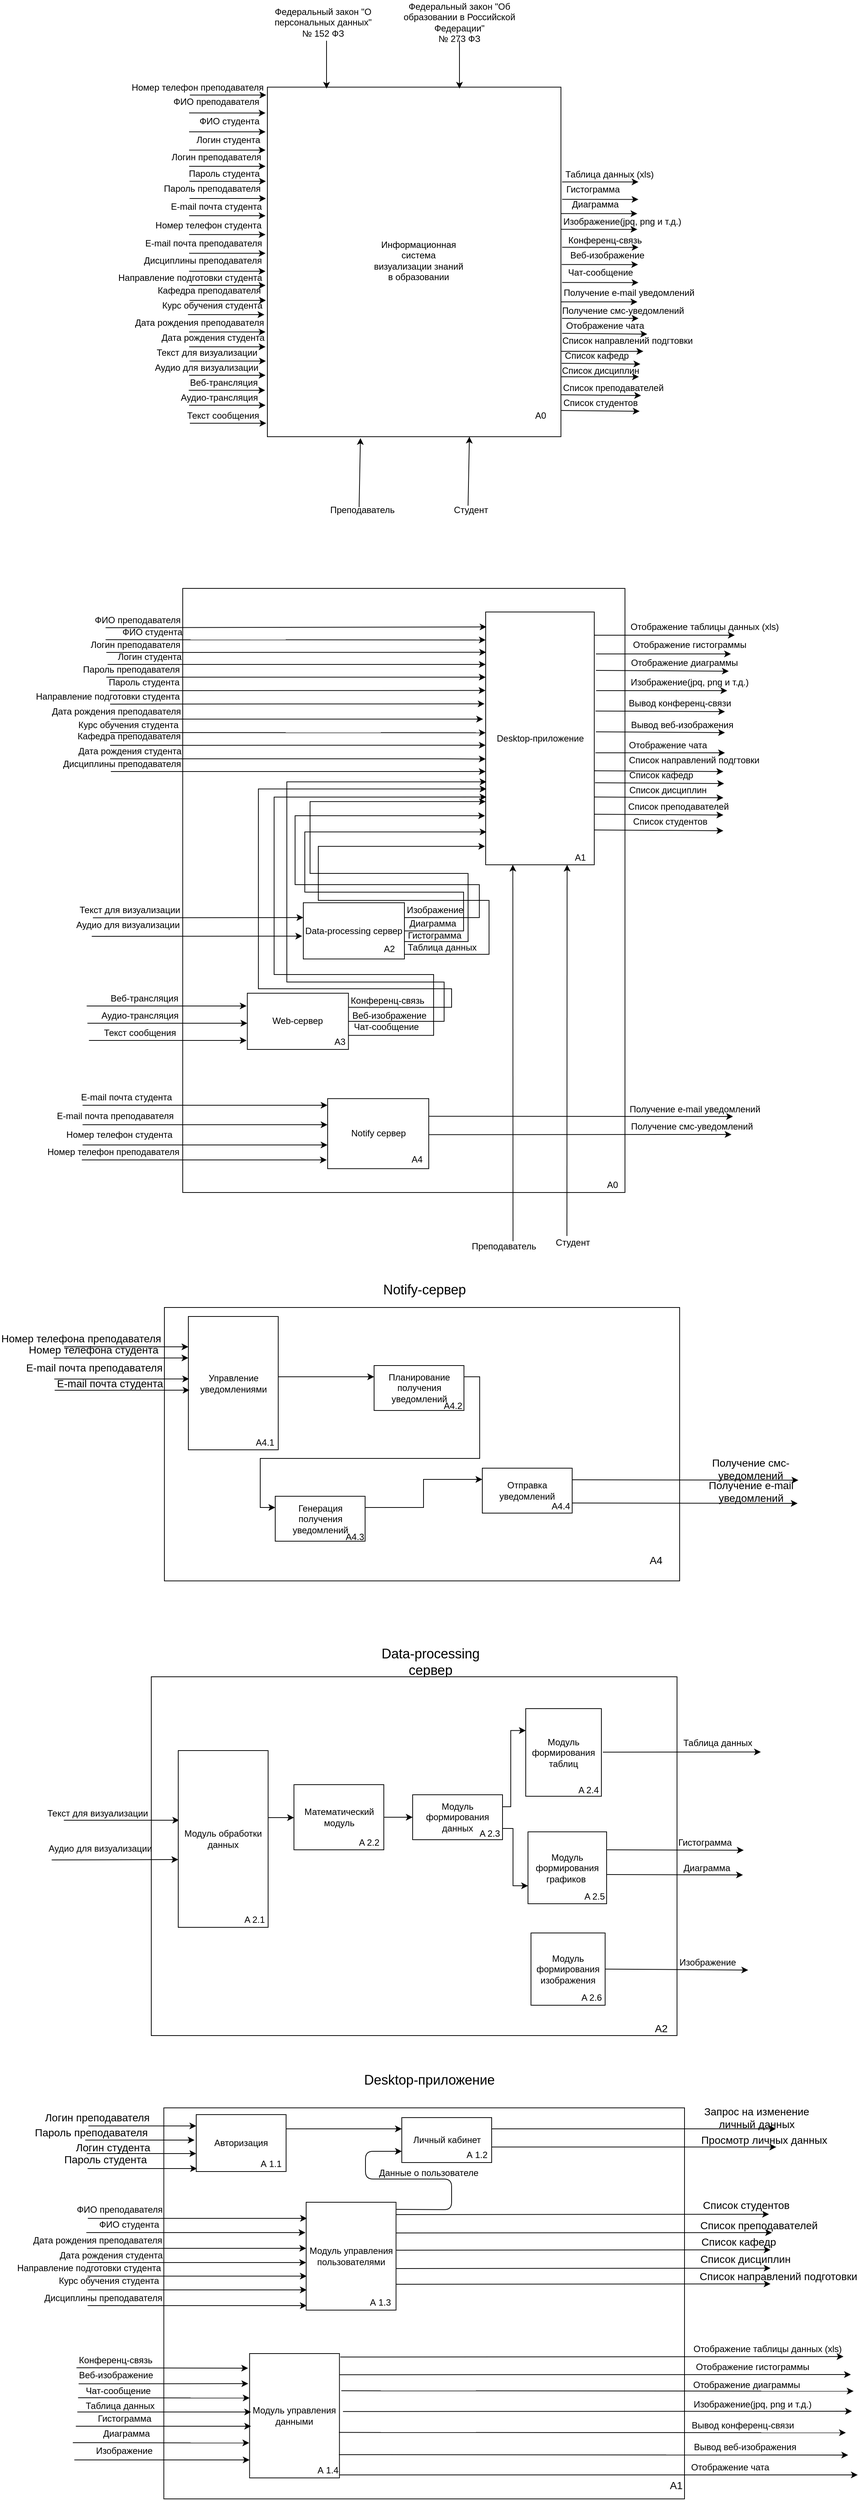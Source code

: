 <mxfile version="13.3.5" type="device"><diagram id="YYn6DvcTM47uVYov9tXo" name="Page-1"><mxGraphModel dx="2770" dy="1895" grid="0" gridSize="10" guides="1" tooltips="1" connect="1" arrows="1" fold="1" page="0" pageScale="1" pageWidth="827" pageHeight="1169" math="0" shadow="0"><root><mxCell id="0"/><mxCell id="1" parent="0"/><mxCell id="WUUXzABTOdHGz3E5hpNg-24" value="" style="rounded=0;whiteSpace=wrap;html=1;" parent="1" vertex="1"><mxGeometry x="367" y="-581.67" width="392" height="466.67" as="geometry"/></mxCell><mxCell id="WUUXzABTOdHGz3E5hpNg-26" value="A0" style="text;html=1;strokeColor=none;fillColor=none;align=center;verticalAlign=middle;whiteSpace=wrap;rounded=0;" parent="1" vertex="1"><mxGeometry x="712" y="-152.997" width="40" height="20" as="geometry"/></mxCell><mxCell id="WUUXzABTOdHGz3E5hpNg-27" value="Информационная система визуализации знаний в образовании" style="text;html=1;strokeColor=none;fillColor=none;align=center;verticalAlign=middle;whiteSpace=wrap;rounded=0;" parent="1" vertex="1"><mxGeometry x="505" y="-370.667" width="128" height="42" as="geometry"/></mxCell><mxCell id="WUUXzABTOdHGz3E5hpNg-28" value="ФИО преподавателя" style="text;html=1;strokeColor=none;fillColor=none;align=center;verticalAlign=middle;whiteSpace=wrap;rounded=0;" parent="1" vertex="1"><mxGeometry x="229" y="-571.17" width="139.5" height="19" as="geometry"/></mxCell><mxCell id="WUUXzABTOdHGz3E5hpNg-30" value="ФИО студента" style="text;html=1;strokeColor=none;fillColor=none;align=center;verticalAlign=middle;whiteSpace=wrap;rounded=0;" parent="1" vertex="1"><mxGeometry x="240" y="-546.33" width="153" height="20.33" as="geometry"/></mxCell><mxCell id="WUUXzABTOdHGz3E5hpNg-33" value="Логин преподавателя" style="text;html=1;strokeColor=none;fillColor=none;align=center;verticalAlign=middle;whiteSpace=wrap;rounded=0;" parent="1" vertex="1"><mxGeometry x="207.75" y="-497.667" width="182" height="20" as="geometry"/></mxCell><mxCell id="WUUXzABTOdHGz3E5hpNg-35" value="Логин студента" style="text;html=1;strokeColor=none;fillColor=none;align=center;verticalAlign=middle;whiteSpace=wrap;rounded=0;" parent="1" vertex="1"><mxGeometry x="231.5" y="-520.997" width="166" height="20" as="geometry"/></mxCell><mxCell id="WUUXzABTOdHGz3E5hpNg-36" value="" style="endArrow=classic;html=1;entryX=0;entryY=0.225;entryDx=0;entryDy=0;entryPerimeter=0;" parent="1" edge="1"><mxGeometry width="50" height="50" relative="1" as="geometry"><mxPoint x="262.5" y="-547.197" as="sourcePoint"/><mxPoint x="364.5" y="-547.147" as="targetPoint"/></mxGeometry></mxCell><mxCell id="WUUXzABTOdHGz3E5hpNg-39" value="Пароль преподавателя" style="text;html=1;strokeColor=none;fillColor=none;align=center;verticalAlign=middle;whiteSpace=wrap;rounded=0;" parent="1" vertex="1"><mxGeometry x="224" y="-456" width="138.5" height="20" as="geometry"/></mxCell><mxCell id="WUUXzABTOdHGz3E5hpNg-41" value="E-mail почта преподавателя" style="text;html=1;strokeColor=none;fillColor=none;align=center;verticalAlign=middle;whiteSpace=wrap;rounded=0;" parent="1" vertex="1"><mxGeometry x="191" y="-383" width="181.5" height="20" as="geometry"/></mxCell><mxCell id="WUUXzABTOdHGz3E5hpNg-43" value="E-mail почта студента" style="text;html=1;strokeColor=none;fillColor=none;align=center;verticalAlign=middle;whiteSpace=wrap;rounded=0;" parent="1" vertex="1"><mxGeometry x="201.75" y="-431.997" width="194" height="20" as="geometry"/></mxCell><mxCell id="WUUXzABTOdHGz3E5hpNg-99" value="" style="endArrow=classic;html=1;entryX=0.317;entryY=1.004;entryDx=0;entryDy=0;entryPerimeter=0;" parent="1" target="WUUXzABTOdHGz3E5hpNg-24" edge="1"><mxGeometry width="50" height="50" relative="1" as="geometry"><mxPoint x="489.5" y="-21" as="sourcePoint"/><mxPoint x="487" y="-48.667" as="targetPoint"/></mxGeometry></mxCell><mxCell id="WUUXzABTOdHGz3E5hpNg-103" value="Преподаватель" style="text;html=1;strokeColor=none;fillColor=none;align=center;verticalAlign=middle;whiteSpace=wrap;rounded=0;" parent="1" vertex="1"><mxGeometry x="473.5" y="-26.997" width="40" height="20" as="geometry"/></mxCell><mxCell id="WUUXzABTOdHGz3E5hpNg-104" value="Студент" style="text;html=1;strokeColor=none;fillColor=none;align=center;verticalAlign=middle;whiteSpace=wrap;rounded=0;rotation=0;" parent="1" vertex="1"><mxGeometry x="619" y="-26.997" width="40" height="20" as="geometry"/></mxCell><mxCell id="p5ZDeK1Dh2e3MstNM-7i-42" value="Data-processing сервер" style="text;html=1;strokeColor=none;fillColor=none;align=center;verticalAlign=middle;whiteSpace=wrap;rounded=0;fontSize=18;" parent="1" vertex="1"><mxGeometry x="505.5" y="1511" width="157.5" height="20" as="geometry"/></mxCell><mxCell id="p5ZDeK1Dh2e3MstNM-7i-43" value="" style="rounded=0;whiteSpace=wrap;html=1;" parent="1" vertex="1"><mxGeometry x="212" y="1540.5" width="702" height="479" as="geometry"/></mxCell><mxCell id="p5ZDeK1Dh2e3MstNM-7i-45" value="Notify-сервер" style="text;html=1;strokeColor=none;fillColor=none;align=center;verticalAlign=middle;whiteSpace=wrap;rounded=0;fontSize=18;" parent="1" vertex="1"><mxGeometry x="514" y="1014" width="126" height="20" as="geometry"/></mxCell><mxCell id="p5ZDeK1Dh2e3MstNM-7i-49" value="" style="rounded=0;whiteSpace=wrap;html=1;fontSize=18;" parent="1" vertex="1"><mxGeometry x="229.5" y="1047.5" width="688" height="365" as="geometry"/></mxCell><mxCell id="p5ZDeK1Dh2e3MstNM-7i-50" value="Desktop-приложение" style="text;html=1;strokeColor=none;fillColor=none;align=center;verticalAlign=middle;whiteSpace=wrap;rounded=0;fontSize=18;" parent="1" vertex="1"><mxGeometry x="489" y="2069" width="189" height="20" as="geometry"/></mxCell><mxCell id="p5ZDeK1Dh2e3MstNM-7i-51" value="" style="rounded=0;whiteSpace=wrap;html=1;fontSize=18;" parent="1" vertex="1"><mxGeometry x="228.75" y="2116" width="695.25" height="522" as="geometry"/></mxCell><mxCell id="p5ZDeK1Dh2e3MstNM-7i-66" value="Модуль формирования таблиц" style="rounded=0;whiteSpace=wrap;html=1;fontSize=12;" parent="1" vertex="1"><mxGeometry x="712" y="1583" width="101" height="117" as="geometry"/></mxCell><mxCell id="p5ZDeK1Dh2e3MstNM-7i-67" value="" style="endArrow=classic;html=1;fontSize=14;" parent="1" edge="1"><mxGeometry width="50" height="50" relative="1" as="geometry"><mxPoint x="95.25" y="1732" as="sourcePoint"/><mxPoint x="249.25" y="1732" as="targetPoint"/></mxGeometry></mxCell><mxCell id="p5ZDeK1Dh2e3MstNM-7i-73" value="Модуль формирования графиков&amp;nbsp;" style="rounded=0;whiteSpace=wrap;html=1;fontSize=12;" parent="1" vertex="1"><mxGeometry x="715" y="1747.5" width="105" height="96" as="geometry"/></mxCell><mxCell id="p5ZDeK1Dh2e3MstNM-7i-78" value="" style="endArrow=classic;html=1;fontSize=14;entryX=0;entryY=0.5;entryDx=0;entryDy=0;" parent="1" edge="1"><mxGeometry width="50" height="50" relative="1" as="geometry"><mxPoint x="79" y="1785" as="sourcePoint"/><mxPoint x="248" y="1784.5" as="targetPoint"/></mxGeometry></mxCell><mxCell id="p5ZDeK1Dh2e3MstNM-7i-97" value="A2" style="text;html=1;strokeColor=none;fillColor=none;align=center;verticalAlign=middle;whiteSpace=wrap;rounded=0;fontSize=14;" parent="1" vertex="1"><mxGeometry x="873" y="1999.5" width="40" height="20" as="geometry"/></mxCell><mxCell id="p5ZDeK1Dh2e3MstNM-7i-98" value="A4" style="text;html=1;strokeColor=none;fillColor=none;align=center;verticalAlign=middle;whiteSpace=wrap;rounded=0;fontSize=14;" parent="1" vertex="1"><mxGeometry x="866" y="1375" width="40" height="20" as="geometry"/></mxCell><mxCell id="p5ZDeK1Dh2e3MstNM-7i-99" value="A1" style="text;html=1;strokeColor=none;fillColor=none;align=center;verticalAlign=middle;whiteSpace=wrap;rounded=0;fontSize=14;" parent="1" vertex="1"><mxGeometry x="893.25" y="2610" width="40" height="20" as="geometry"/></mxCell><mxCell id="YMeWnn8AabKnPxjnQswN-5" style="edgeStyle=orthogonalEdgeStyle;rounded=0;orthogonalLoop=1;jettySize=auto;html=1;exitX=1;exitY=0.5;exitDx=0;exitDy=0;" parent="1" source="YMeWnn8AabKnPxjnQswN-1" target="YMeWnn8AabKnPxjnQswN-4" edge="1"><mxGeometry relative="1" as="geometry"><Array as="points"><mxPoint x="368" y="1728.5"/></Array></mxGeometry></mxCell><mxCell id="YMeWnn8AabKnPxjnQswN-1" value="Модуль обработки данных" style="rounded=0;whiteSpace=wrap;html=1;" parent="1" vertex="1"><mxGeometry x="248" y="1639" width="120" height="236" as="geometry"/></mxCell><mxCell id="YMeWnn8AabKnPxjnQswN-7" style="edgeStyle=orthogonalEdgeStyle;rounded=0;orthogonalLoop=1;jettySize=auto;html=1;exitX=1;exitY=0.25;exitDx=0;exitDy=0;entryX=0;entryY=0.25;entryDx=0;entryDy=0;fontSize=12;" parent="1" source="YMeWnn8AabKnPxjnQswN-2" target="p5ZDeK1Dh2e3MstNM-7i-66" edge="1"><mxGeometry relative="1" as="geometry"><Array as="points"><mxPoint x="681" y="1714"/><mxPoint x="692" y="1714"/><mxPoint x="692" y="1612"/></Array></mxGeometry></mxCell><mxCell id="YMeWnn8AabKnPxjnQswN-9" style="edgeStyle=orthogonalEdgeStyle;rounded=0;orthogonalLoop=1;jettySize=auto;html=1;exitX=1;exitY=0.75;exitDx=0;exitDy=0;entryX=0;entryY=0.75;entryDx=0;entryDy=0;fontSize=12;" parent="1" source="YMeWnn8AabKnPxjnQswN-2" target="p5ZDeK1Dh2e3MstNM-7i-73" edge="1"><mxGeometry relative="1" as="geometry"><Array as="points"><mxPoint x="695" y="1743.5"/><mxPoint x="695" y="1819.5"/></Array></mxGeometry></mxCell><mxCell id="YMeWnn8AabKnPxjnQswN-2" value="Модуль формирования данных" style="rounded=0;whiteSpace=wrap;html=1;" parent="1" vertex="1"><mxGeometry x="561" y="1698" width="120" height="60" as="geometry"/></mxCell><mxCell id="YMeWnn8AabKnPxjnQswN-6" style="edgeStyle=orthogonalEdgeStyle;rounded=0;orthogonalLoop=1;jettySize=auto;html=1;exitX=1;exitY=0.5;exitDx=0;exitDy=0;entryX=0;entryY=0.5;entryDx=0;entryDy=0;" parent="1" source="YMeWnn8AabKnPxjnQswN-4" target="YMeWnn8AabKnPxjnQswN-2" edge="1"><mxGeometry relative="1" as="geometry"/></mxCell><mxCell id="YMeWnn8AabKnPxjnQswN-4" value="Математический модуль" style="rounded=0;whiteSpace=wrap;html=1;" parent="1" vertex="1"><mxGeometry x="402.5" y="1684.5" width="120" height="87" as="geometry"/></mxCell><mxCell id="YMeWnn8AabKnPxjnQswN-10" value="" style="endArrow=classic;html=1;fontSize=12;exitX=1;exitY=0.25;exitDx=0;exitDy=0;entryX=0.78;entryY=1.096;entryDx=0;entryDy=0;entryPerimeter=0;" parent="1" edge="1" target="LEOF9-v-zLGbXiuCP2BQ-190"><mxGeometry width="50" height="50" relative="1" as="geometry"><mxPoint x="815" y="1641.08" as="sourcePoint"/><mxPoint x="1063" y="1641.08" as="targetPoint"/></mxGeometry></mxCell><mxCell id="YMeWnn8AabKnPxjnQswN-17" value="" style="endArrow=classic;html=1;fontSize=12;exitX=1;exitY=0.25;exitDx=0;exitDy=0;" parent="1" source="p5ZDeK1Dh2e3MstNM-7i-73" edge="1"><mxGeometry width="50" height="50" relative="1" as="geometry"><mxPoint x="1084" y="1843.5" as="sourcePoint"/><mxPoint x="1003" y="1772" as="targetPoint"/></mxGeometry></mxCell><mxCell id="YMeWnn8AabKnPxjnQswN-18" value="" style="endArrow=classic;html=1;fontSize=12;exitX=1;exitY=0.5;exitDx=0;exitDy=0;" parent="1" edge="1"><mxGeometry width="50" height="50" relative="1" as="geometry"><mxPoint x="820" y="1804.5" as="sourcePoint"/><mxPoint x="1002" y="1805" as="targetPoint"/></mxGeometry></mxCell><mxCell id="YMeWnn8AabKnPxjnQswN-31" style="edgeStyle=orthogonalEdgeStyle;rounded=0;orthogonalLoop=1;jettySize=auto;html=1;exitX=1;exitY=0.25;exitDx=0;exitDy=0;entryX=0;entryY=0.25;entryDx=0;entryDy=0;fontSize=12;" parent="1" source="YMeWnn8AabKnPxjnQswN-20" target="YMeWnn8AabKnPxjnQswN-21" edge="1"><mxGeometry relative="1" as="geometry"><Array as="points"><mxPoint x="381.5" y="1140"/></Array></mxGeometry></mxCell><mxCell id="YMeWnn8AabKnPxjnQswN-20" value="Управление уведомлениями" style="rounded=0;whiteSpace=wrap;html=1;fontSize=12;" parent="1" vertex="1"><mxGeometry x="261.5" y="1059.5" width="120" height="178" as="geometry"/></mxCell><mxCell id="YMeWnn8AabKnPxjnQswN-32" style="edgeStyle=orthogonalEdgeStyle;rounded=0;orthogonalLoop=1;jettySize=auto;html=1;exitX=1;exitY=0.25;exitDx=0;exitDy=0;entryX=0;entryY=0.25;entryDx=0;entryDy=0;fontSize=12;" parent="1" source="YMeWnn8AabKnPxjnQswN-21" target="YMeWnn8AabKnPxjnQswN-22" edge="1"><mxGeometry relative="1" as="geometry"><Array as="points"><mxPoint x="650.5" y="1140"/><mxPoint x="650.5" y="1249"/><mxPoint x="357.5" y="1249"/><mxPoint x="357.5" y="1314"/></Array></mxGeometry></mxCell><mxCell id="YMeWnn8AabKnPxjnQswN-21" value="Планирование получения уведомлений" style="rounded=0;whiteSpace=wrap;html=1;fontSize=12;" parent="1" vertex="1"><mxGeometry x="509.5" y="1125" width="120" height="60" as="geometry"/></mxCell><mxCell id="YMeWnn8AabKnPxjnQswN-33" style="edgeStyle=orthogonalEdgeStyle;rounded=0;orthogonalLoop=1;jettySize=auto;html=1;exitX=1;exitY=0.25;exitDx=0;exitDy=0;entryX=0;entryY=0.25;entryDx=0;entryDy=0;fontSize=12;" parent="1" source="YMeWnn8AabKnPxjnQswN-22" target="YMeWnn8AabKnPxjnQswN-23" edge="1"><mxGeometry relative="1" as="geometry"><Array as="points"><mxPoint x="575.5" y="1314"/><mxPoint x="575.5" y="1277"/><mxPoint x="654.5" y="1277"/></Array></mxGeometry></mxCell><mxCell id="YMeWnn8AabKnPxjnQswN-22" value="Генерация получения уведомлений" style="rounded=0;whiteSpace=wrap;html=1;fontSize=12;" parent="1" vertex="1"><mxGeometry x="377.5" y="1299.5" width="120" height="60" as="geometry"/></mxCell><mxCell id="YMeWnn8AabKnPxjnQswN-23" value="Отправка уведомлений" style="rounded=0;whiteSpace=wrap;html=1;fontSize=12;" parent="1" vertex="1"><mxGeometry x="654" y="1262" width="120" height="60" as="geometry"/></mxCell><mxCell id="YMeWnn8AabKnPxjnQswN-24" value="" style="endArrow=classic;html=1;fontSize=12;exitX=1;exitY=0.25;exitDx=0;exitDy=0;" parent="1" edge="1"><mxGeometry width="50" height="50" relative="1" as="geometry"><mxPoint x="774.5" y="1277.5" as="sourcePoint"/><mxPoint x="1076" y="1278" as="targetPoint"/></mxGeometry></mxCell><mxCell id="YMeWnn8AabKnPxjnQswN-25" value="Получение смс-уведомлений" style="text;html=1;strokeColor=none;fillColor=none;align=center;verticalAlign=middle;whiteSpace=wrap;rounded=0;fontSize=14;" parent="1" vertex="1"><mxGeometry x="922.5" y="1253" width="178.5" height="20" as="geometry"/></mxCell><mxCell id="YMeWnn8AabKnPxjnQswN-26" value="" style="endArrow=classic;html=1;fontSize=12;exitX=1;exitY=0.5;exitDx=0;exitDy=0;" parent="1" edge="1"><mxGeometry width="50" height="50" relative="1" as="geometry"><mxPoint x="774.5" y="1308.5" as="sourcePoint"/><mxPoint x="1075" y="1309" as="targetPoint"/></mxGeometry></mxCell><mxCell id="YMeWnn8AabKnPxjnQswN-27" value="Получение e-mail уведомлений" style="text;html=1;strokeColor=none;fillColor=none;align=center;verticalAlign=middle;whiteSpace=wrap;rounded=0;fontSize=14;" parent="1" vertex="1"><mxGeometry x="918" y="1283" width="190" height="20" as="geometry"/></mxCell><mxCell id="YMeWnn8AabKnPxjnQswN-34" value="Модуль управления пользователями" style="rounded=0;whiteSpace=wrap;html=1;fontSize=12;" parent="1" vertex="1"><mxGeometry x="418.81" y="2242" width="120" height="144" as="geometry"/></mxCell><mxCell id="YMeWnn8AabKnPxjnQswN-36" value="Модуль управления данными" style="rounded=0;whiteSpace=wrap;html=1;fontSize=12;" parent="1" vertex="1"><mxGeometry x="343.25" y="2444" width="120" height="166" as="geometry"/></mxCell><mxCell id="YMeWnn8AabKnPxjnQswN-37" value="" style="endArrow=classic;html=1;fontSize=12;entryX=0;entryY=0.25;entryDx=0;entryDy=0;" parent="1" edge="1"><mxGeometry width="50" height="50" relative="1" as="geometry"><mxPoint x="128" y="2140.17" as="sourcePoint"/><mxPoint x="272.0" y="2140.17" as="targetPoint"/></mxGeometry></mxCell><mxCell id="YMeWnn8AabKnPxjnQswN-38" value="" style="endArrow=classic;html=1;fontSize=12;exitX=0;exitY=1;exitDx=0;exitDy=0;" parent="1" edge="1" source="LEOF9-v-zLGbXiuCP2BQ-228"><mxGeometry width="50" height="50" relative="1" as="geometry"><mxPoint x="43.25" y="2463.5" as="sourcePoint"/><mxPoint x="341.25" y="2463.5" as="targetPoint"/></mxGeometry></mxCell><mxCell id="YMeWnn8AabKnPxjnQswN-41" value="" style="endArrow=classic;html=1;fontSize=12;entryX=0.01;entryY=0.193;entryDx=0;entryDy=0;entryPerimeter=0;exitX=0.221;exitY=1.071;exitDx=0;exitDy=0;exitPerimeter=0;" parent="1" edge="1" source="LEOF9-v-zLGbXiuCP2BQ-229"><mxGeometry width="50" height="50" relative="1" as="geometry"><mxPoint x="44.25" y="2484" as="sourcePoint"/><mxPoint x="341.45" y="2484.178" as="targetPoint"/></mxGeometry></mxCell><mxCell id="YMeWnn8AabKnPxjnQswN-43" value="" style="endArrow=classic;html=1;fontSize=12;entryX=0;entryY=0.25;entryDx=0;entryDy=0;" parent="1" edge="1"><mxGeometry width="50" height="50" relative="1" as="geometry"><mxPoint x="114.25" y="2503" as="sourcePoint"/><mxPoint x="343.25" y="2503.31" as="targetPoint"/></mxGeometry></mxCell><mxCell id="YMeWnn8AabKnPxjnQswN-55" value="Логин преподавателя" style="text;html=1;strokeColor=none;fillColor=none;align=center;verticalAlign=middle;whiteSpace=wrap;rounded=0;fontSize=14;" parent="1" vertex="1"><mxGeometry x="57.0" y="2119" width="165.5" height="20" as="geometry"/></mxCell><mxCell id="YMeWnn8AabKnPxjnQswN-56" value="" style="endArrow=classic;html=1;fontSize=12;entryX=0;entryY=0.5;entryDx=0;entryDy=0;" parent="1" edge="1"><mxGeometry width="50" height="50" relative="1" as="geometry"><mxPoint x="123.75" y="2159" as="sourcePoint"/><mxPoint x="269.75" y="2159" as="targetPoint"/></mxGeometry></mxCell><mxCell id="YMeWnn8AabKnPxjnQswN-57" value="Пароль преподавателя" style="text;html=1;strokeColor=none;fillColor=none;align=center;verticalAlign=middle;whiteSpace=wrap;rounded=0;fontSize=14;" parent="1" vertex="1"><mxGeometry x="47.5" y="2139" width="168.25" height="20" as="geometry"/></mxCell><mxCell id="YMeWnn8AabKnPxjnQswN-60" value="" style="endArrow=classic;html=1;fontSize=12;" parent="1" edge="1"><mxGeometry width="50" height="50" relative="1" as="geometry"><mxPoint x="127.31" y="2263.5" as="sourcePoint"/><mxPoint x="419.81" y="2263.5" as="targetPoint"/></mxGeometry></mxCell><mxCell id="YMeWnn8AabKnPxjnQswN-62" value="A 2.1" style="text;html=1;strokeColor=none;fillColor=none;align=center;verticalAlign=middle;whiteSpace=wrap;rounded=0;fontSize=12;" parent="1" vertex="1"><mxGeometry x="329.5" y="1854.5" width="40" height="20" as="geometry"/></mxCell><mxCell id="YMeWnn8AabKnPxjnQswN-63" value="A 2.2" style="text;html=1;strokeColor=none;fillColor=none;align=center;verticalAlign=middle;whiteSpace=wrap;rounded=0;fontSize=12;" parent="1" vertex="1"><mxGeometry x="483" y="1751.5" width="40" height="20" as="geometry"/></mxCell><mxCell id="YMeWnn8AabKnPxjnQswN-64" value="A 2.3" style="text;html=1;strokeColor=none;fillColor=none;align=center;verticalAlign=middle;whiteSpace=wrap;rounded=0;fontSize=12;" parent="1" vertex="1"><mxGeometry x="644" y="1739.5" width="40" height="20" as="geometry"/></mxCell><mxCell id="YMeWnn8AabKnPxjnQswN-65" value="A 2.4" style="text;html=1;strokeColor=none;fillColor=none;align=center;verticalAlign=middle;whiteSpace=wrap;rounded=0;fontSize=12;" parent="1" vertex="1"><mxGeometry x="776" y="1681.5" width="40" height="20" as="geometry"/></mxCell><mxCell id="YMeWnn8AabKnPxjnQswN-66" value="A 2.5" style="text;html=1;strokeColor=none;fillColor=none;align=center;verticalAlign=middle;whiteSpace=wrap;rounded=0;fontSize=12;" parent="1" vertex="1"><mxGeometry x="784" y="1823.5" width="40" height="20" as="geometry"/></mxCell><mxCell id="YMeWnn8AabKnPxjnQswN-67" value="" style="endArrow=classic;html=1;fontSize=12;" parent="1" edge="1"><mxGeometry width="50" height="50" relative="1" as="geometry"><mxPoint x="538.81" y="2258.5" as="sourcePoint"/><mxPoint x="1036.81" y="2258" as="targetPoint"/></mxGeometry></mxCell><mxCell id="YMeWnn8AabKnPxjnQswN-68" value="Список студентов" style="text;html=1;strokeColor=none;fillColor=none;align=center;verticalAlign=middle;whiteSpace=wrap;rounded=0;fontSize=14;" parent="1" vertex="1"><mxGeometry x="914" y="2236" width="185" height="20" as="geometry"/></mxCell><mxCell id="YMeWnn8AabKnPxjnQswN-69" value="" style="endArrow=classic;html=1;fontSize=12;" parent="1" edge="1"><mxGeometry width="50" height="50" relative="1" as="geometry"><mxPoint x="538.81" y="2283" as="sourcePoint"/><mxPoint x="1040.81" y="2282.5" as="targetPoint"/></mxGeometry></mxCell><mxCell id="YMeWnn8AabKnPxjnQswN-70" value="Список преподавателей" style="text;html=1;strokeColor=none;fillColor=none;align=center;verticalAlign=middle;whiteSpace=wrap;rounded=0;fontSize=14;" parent="1" vertex="1"><mxGeometry x="916" y="2262.5" width="215" height="20" as="geometry"/></mxCell><mxCell id="YMeWnn8AabKnPxjnQswN-71" value="" style="endArrow=classic;html=1;fontSize=12;" parent="1" edge="1"><mxGeometry width="50" height="50" relative="1" as="geometry"><mxPoint x="538.81" y="2306" as="sourcePoint"/><mxPoint x="1038.81" y="2305.5" as="targetPoint"/></mxGeometry></mxCell><mxCell id="YMeWnn8AabKnPxjnQswN-72" value="Список кафедр" style="text;html=1;strokeColor=none;fillColor=none;align=center;verticalAlign=middle;whiteSpace=wrap;rounded=0;fontSize=14;" parent="1" vertex="1"><mxGeometry x="945" y="2285" width="103" height="20" as="geometry"/></mxCell><mxCell id="a7vGBqZgTgtV2kFUiqtn-18" value="Номер телефона студента" style="text;html=1;strokeColor=none;fillColor=none;align=center;verticalAlign=middle;whiteSpace=wrap;rounded=0;strokeWidth=1;fontSize=14;" parent="1" vertex="1"><mxGeometry x="16.5" y="1093.5" width="236" height="20" as="geometry"/></mxCell><mxCell id="a7vGBqZgTgtV2kFUiqtn-19" value="E-mail почта преподавателя" style="text;html=1;strokeColor=none;fillColor=none;align=center;verticalAlign=middle;whiteSpace=wrap;rounded=0;strokeWidth=1;fontSize=14;" parent="1" vertex="1"><mxGeometry x="40.88" y="1118" width="190" height="20" as="geometry"/></mxCell><mxCell id="a7vGBqZgTgtV2kFUiqtn-20" value="Номер телефона преподавателя" style="text;html=1;strokeColor=none;fillColor=none;align=center;verticalAlign=middle;whiteSpace=wrap;rounded=0;fontSize=14;" parent="1" vertex="1"><mxGeometry x="10" y="1078.5" width="217" height="20" as="geometry"/></mxCell><mxCell id="a7vGBqZgTgtV2kFUiqtn-22" value="" style="endArrow=classic;html=1;fontSize=14;entryX=0;entryY=0.25;entryDx=0;entryDy=0;" parent="1" edge="1"><mxGeometry width="50" height="50" relative="1" as="geometry"><mxPoint x="95.5" y="1100" as="sourcePoint"/><mxPoint x="261.5" y="1100" as="targetPoint"/></mxGeometry></mxCell><mxCell id="a7vGBqZgTgtV2kFUiqtn-24" value="" style="endArrow=classic;html=1;fontSize=14;" parent="1" edge="1"><mxGeometry width="50" height="50" relative="1" as="geometry"><mxPoint x="81.5" y="1115" as="sourcePoint"/><mxPoint x="261.5" y="1114.814" as="targetPoint"/></mxGeometry></mxCell><mxCell id="jFgi1mu7uLDdh9oNgHZX-10" value="Авторизация" style="rounded=0;whiteSpace=wrap;html=1;" parent="1" vertex="1"><mxGeometry x="272" y="2125" width="120" height="76" as="geometry"/></mxCell><mxCell id="jFgi1mu7uLDdh9oNgHZX-12" value="" style="endArrow=classic;html=1;fontSize=14;exitX=1;exitY=0.25;exitDx=0;exitDy=0;" parent="1" source="o8oreO2JuSHzYokuE5Ah-1" edge="1"><mxGeometry width="50" height="50" relative="1" as="geometry"><mxPoint x="684" y="2156" as="sourcePoint"/><mxPoint x="1046" y="2144" as="targetPoint"/></mxGeometry></mxCell><mxCell id="jFgi1mu7uLDdh9oNgHZX-13" value="Запрос на изменение личный данных" style="text;html=1;strokeColor=none;fillColor=none;align=center;verticalAlign=middle;whiteSpace=wrap;rounded=0;fontSize=14;" parent="1" vertex="1"><mxGeometry x="928.5" y="2119" width="183" height="20" as="geometry"/></mxCell><mxCell id="jFgi1mu7uLDdh9oNgHZX-20" value="" style="endArrow=classic;html=1;fontSize=12;entryX=0;entryY=0.25;entryDx=0;entryDy=0;" parent="1" edge="1"><mxGeometry width="50" height="50" relative="1" as="geometry"><mxPoint x="113.25" y="2522" as="sourcePoint"/><mxPoint x="345.25" y="2522.0" as="targetPoint"/></mxGeometry></mxCell><mxCell id="jFgi1mu7uLDdh9oNgHZX-22" value="" style="endArrow=classic;html=1;fontSize=12;entryX=0;entryY=0.25;entryDx=0;entryDy=0;" parent="1" edge="1"><mxGeometry width="50" height="50" relative="1" as="geometry"><mxPoint x="111.25" y="2541" as="sourcePoint"/><mxPoint x="345.25" y="2541.0" as="targetPoint"/></mxGeometry></mxCell><mxCell id="jFgi1mu7uLDdh9oNgHZX-24" value="" style="endArrow=classic;html=1;fontSize=12;entryX=0;entryY=0.25;entryDx=0;entryDy=0;" parent="1" edge="1"><mxGeometry width="50" height="50" relative="1" as="geometry"><mxPoint x="107.25" y="2563" as="sourcePoint"/><mxPoint x="342.75" y="2563.31" as="targetPoint"/></mxGeometry></mxCell><mxCell id="jFgi1mu7uLDdh9oNgHZX-26" value="" style="endArrow=classic;html=1;fontSize=12;entryX=0;entryY=0.25;entryDx=0;entryDy=0;" parent="1" edge="1"><mxGeometry width="50" height="50" relative="1" as="geometry"><mxPoint x="109.25" y="2586" as="sourcePoint"/><mxPoint x="343.25" y="2586.0" as="targetPoint"/></mxGeometry></mxCell><mxCell id="jFgi1mu7uLDdh9oNgHZX-30" value="" style="endArrow=classic;html=1;exitX=1.003;exitY=0.179;exitDx=0;exitDy=0;exitPerimeter=0;strokeWidth=1;" parent="1" edge="1"><mxGeometry width="50" height="50" relative="1" as="geometry"><mxPoint x="464.426" y="2448.679" as="sourcePoint"/><mxPoint x="1136.25" y="2448" as="targetPoint"/></mxGeometry></mxCell><mxCell id="jFgi1mu7uLDdh9oNgHZX-32" value="" style="endArrow=classic;html=1;exitX=0.999;exitY=0.236;exitDx=0;exitDy=0;exitPerimeter=0;strokeWidth=1;" parent="1" edge="1"><mxGeometry width="50" height="50" relative="1" as="geometry"><mxPoint x="463.248" y="2472.236" as="sourcePoint"/><mxPoint x="1146.14" y="2472" as="targetPoint"/></mxGeometry></mxCell><mxCell id="jFgi1mu7uLDdh9oNgHZX-34" value="" style="endArrow=classic;html=1;strokeWidth=1;" parent="1" edge="1"><mxGeometry width="50" height="50" relative="1" as="geometry"><mxPoint x="465.75" y="2493.66" as="sourcePoint"/><mxPoint x="1149.75" y="2494.16" as="targetPoint"/></mxGeometry></mxCell><mxCell id="jFgi1mu7uLDdh9oNgHZX-36" value="" style="endArrow=classic;html=1;exitX=1.01;exitY=0.365;exitDx=0;exitDy=0;exitPerimeter=0;strokeWidth=1;" parent="1" edge="1"><mxGeometry width="50" height="50" relative="1" as="geometry"><mxPoint x="467.96" y="2521.365" as="sourcePoint"/><mxPoint x="1147.54" y="2521" as="targetPoint"/></mxGeometry></mxCell><mxCell id="jFgi1mu7uLDdh9oNgHZX-38" value="" style="endArrow=classic;html=1;exitX=0.999;exitY=0.434;exitDx=0;exitDy=0;exitPerimeter=0;strokeWidth=1;" parent="1" edge="1"><mxGeometry width="50" height="50" relative="1" as="geometry"><mxPoint x="462.498" y="2549.312" as="sourcePoint"/><mxPoint x="1139.39" y="2549.68" as="targetPoint"/></mxGeometry></mxCell><mxCell id="jFgi1mu7uLDdh9oNgHZX-40" value="" style="endArrow=classic;html=1;strokeWidth=1;" parent="1" edge="1"><mxGeometry width="50" height="50" relative="1" as="geometry"><mxPoint x="462.5" y="2579" as="sourcePoint"/><mxPoint x="1142.5" y="2579.5" as="targetPoint"/></mxGeometry></mxCell><mxCell id="jFgi1mu7uLDdh9oNgHZX-41" value="" style="endArrow=classic;html=1;strokeWidth=1;" parent="1" edge="1"><mxGeometry width="50" height="50" relative="1" as="geometry"><mxPoint x="463.25" y="2606" as="sourcePoint"/><mxPoint x="1155.25" y="2606" as="targetPoint"/></mxGeometry></mxCell><mxCell id="o8oreO2JuSHzYokuE5Ah-1" value="Личный кабинет" style="rounded=0;whiteSpace=wrap;html=1;" parent="1" vertex="1"><mxGeometry x="546.5" y="2129" width="120" height="60" as="geometry"/></mxCell><mxCell id="o8oreO2JuSHzYokuE5Ah-2" value="" style="endArrow=classic;html=1;exitX=1;exitY=0.25;exitDx=0;exitDy=0;entryX=0;entryY=0.25;entryDx=0;entryDy=0;" parent="1" source="jFgi1mu7uLDdh9oNgHZX-10" target="o8oreO2JuSHzYokuE5Ah-1" edge="1"><mxGeometry width="50" height="50" relative="1" as="geometry"><mxPoint x="419" y="2188" as="sourcePoint"/><mxPoint x="469" y="2138" as="targetPoint"/></mxGeometry></mxCell><mxCell id="yLjT0si94cVoE8-cjIS1-8" value="" style="endArrow=classic;html=1;fontSize=12;" parent="1" edge="1"><mxGeometry width="50" height="50" relative="1" as="geometry"><mxPoint x="125.31" y="2282.5" as="sourcePoint"/><mxPoint x="417.81" y="2282.5" as="targetPoint"/></mxGeometry></mxCell><mxCell id="yLjT0si94cVoE8-cjIS1-9" value="" style="endArrow=classic;html=1;fontSize=12;" parent="1" edge="1"><mxGeometry width="50" height="50" relative="1" as="geometry"><mxPoint x="126.31" y="2303.5" as="sourcePoint"/><mxPoint x="418.81" y="2303.5" as="targetPoint"/></mxGeometry></mxCell><mxCell id="yLjT0si94cVoE8-cjIS1-11" value="E-mail почта студента" style="text;html=1;strokeColor=none;fillColor=none;align=center;verticalAlign=middle;whiteSpace=wrap;rounded=0;strokeWidth=1;fontSize=14;" parent="1" vertex="1"><mxGeometry x="40.88" y="1138.5" width="232" height="20" as="geometry"/></mxCell><mxCell id="yLjT0si94cVoE8-cjIS1-13" value="" style="endArrow=classic;html=1;fontSize=14;" parent="1" edge="1"><mxGeometry width="50" height="50" relative="1" as="geometry"><mxPoint x="82.5" y="1143" as="sourcePoint"/><mxPoint x="262.5" y="1142.814" as="targetPoint"/></mxGeometry></mxCell><mxCell id="yLjT0si94cVoE8-cjIS1-14" value="" style="endArrow=classic;html=1;fontSize=14;" parent="1" edge="1"><mxGeometry width="50" height="50" relative="1" as="geometry"><mxPoint x="83" y="1158" as="sourcePoint"/><mxPoint x="263" y="1157.814" as="targetPoint"/></mxGeometry></mxCell><mxCell id="armBVxOL549ONYULbspz-1" value="Пароль студента" style="text;html=1;strokeColor=none;fillColor=none;align=center;verticalAlign=middle;whiteSpace=wrap;rounded=0;" parent="1" vertex="1"><mxGeometry x="240" y="-476" width="138.5" height="20" as="geometry"/></mxCell><mxCell id="LEOF9-v-zLGbXiuCP2BQ-3" value="Текст для визуализации" style="text;html=1;strokeColor=none;fillColor=none;align=center;verticalAlign=middle;whiteSpace=wrap;rounded=0;" vertex="1" parent="1"><mxGeometry x="211.25" y="-237" width="151.25" height="20" as="geometry"/></mxCell><mxCell id="LEOF9-v-zLGbXiuCP2BQ-6" value="Кафедра преподавателя" style="text;html=1;strokeColor=none;fillColor=none;align=center;verticalAlign=middle;whiteSpace=wrap;rounded=0;" vertex="1" parent="1"><mxGeometry x="213.75" y="-320.17" width="150.75" height="20" as="geometry"/></mxCell><mxCell id="LEOF9-v-zLGbXiuCP2BQ-9" value="Номер телефон студента" style="text;html=1;strokeColor=none;fillColor=none;align=center;verticalAlign=middle;whiteSpace=wrap;rounded=0;" vertex="1" parent="1"><mxGeometry x="204" y="-406.67" width="168.5" height="20" as="geometry"/></mxCell><mxCell id="LEOF9-v-zLGbXiuCP2BQ-11" value="" style="endArrow=classic;html=1;entryX=0;entryY=0.225;entryDx=0;entryDy=0;entryPerimeter=0;" edge="1" parent="1"><mxGeometry width="50" height="50" relative="1" as="geometry"><mxPoint x="263" y="-455.997" as="sourcePoint"/><mxPoint x="365" y="-455.947" as="targetPoint"/></mxGeometry></mxCell><mxCell id="LEOF9-v-zLGbXiuCP2BQ-12" value="" style="endArrow=classic;html=1;entryX=0;entryY=0.225;entryDx=0;entryDy=0;entryPerimeter=0;" edge="1" parent="1"><mxGeometry width="50" height="50" relative="1" as="geometry"><mxPoint x="262.5" y="-359.867" as="sourcePoint"/><mxPoint x="364.5" y="-359.817" as="targetPoint"/></mxGeometry></mxCell><mxCell id="LEOF9-v-zLGbXiuCP2BQ-13" value="" style="endArrow=classic;html=1;entryX=0;entryY=0.225;entryDx=0;entryDy=0;entryPerimeter=0;" edge="1" parent="1"><mxGeometry width="50" height="50" relative="1" as="geometry"><mxPoint x="262.5" y="-409.997" as="sourcePoint"/><mxPoint x="364.5" y="-409.947" as="targetPoint"/></mxGeometry></mxCell><mxCell id="LEOF9-v-zLGbXiuCP2BQ-14" value="" style="endArrow=classic;html=1;entryX=0;entryY=0.225;entryDx=0;entryDy=0;entryPerimeter=0;" edge="1" parent="1"><mxGeometry width="50" height="50" relative="1" as="geometry"><mxPoint x="263" y="-432.997" as="sourcePoint"/><mxPoint x="365" y="-432.947" as="targetPoint"/></mxGeometry></mxCell><mxCell id="LEOF9-v-zLGbXiuCP2BQ-15" value="" style="endArrow=classic;html=1;entryX=0;entryY=0.225;entryDx=0;entryDy=0;entryPerimeter=0;" edge="1" parent="1"><mxGeometry width="50" height="50" relative="1" as="geometry"><mxPoint x="262.5" y="-521.997" as="sourcePoint"/><mxPoint x="364.5" y="-521.947" as="targetPoint"/></mxGeometry></mxCell><mxCell id="LEOF9-v-zLGbXiuCP2BQ-16" value="" style="endArrow=classic;html=1;entryX=0;entryY=0.225;entryDx=0;entryDy=0;entryPerimeter=0;" edge="1" parent="1"><mxGeometry width="50" height="50" relative="1" as="geometry"><mxPoint x="262.5" y="-497.667" as="sourcePoint"/><mxPoint x="364.5" y="-497.617" as="targetPoint"/></mxGeometry></mxCell><mxCell id="LEOF9-v-zLGbXiuCP2BQ-17" value="" style="endArrow=classic;html=1;entryX=0;entryY=0.225;entryDx=0;entryDy=0;entryPerimeter=0;" edge="1" parent="1"><mxGeometry width="50" height="50" relative="1" as="geometry"><mxPoint x="262.5" y="-475.997" as="sourcePoint"/><mxPoint x="364.5" y="-475.947" as="targetPoint"/></mxGeometry></mxCell><mxCell id="LEOF9-v-zLGbXiuCP2BQ-18" value="" style="endArrow=classic;html=1;entryX=0;entryY=0.225;entryDx=0;entryDy=0;entryPerimeter=0;" edge="1" parent="1"><mxGeometry width="50" height="50" relative="1" as="geometry"><mxPoint x="262.5" y="-384.867" as="sourcePoint"/><mxPoint x="364.5" y="-384.817" as="targetPoint"/></mxGeometry></mxCell><mxCell id="LEOF9-v-zLGbXiuCP2BQ-19" value="" style="endArrow=classic;html=1;entryX=0;entryY=0.225;entryDx=0;entryDy=0;entryPerimeter=0;" edge="1" parent="1"><mxGeometry width="50" height="50" relative="1" as="geometry"><mxPoint x="262.5" y="-316.997" as="sourcePoint"/><mxPoint x="364.5" y="-316.947" as="targetPoint"/></mxGeometry></mxCell><mxCell id="LEOF9-v-zLGbXiuCP2BQ-20" value="" style="endArrow=classic;html=1;entryX=0;entryY=0.225;entryDx=0;entryDy=0;entryPerimeter=0;" edge="1" parent="1"><mxGeometry width="50" height="50" relative="1" as="geometry"><mxPoint x="262.5" y="-335.867" as="sourcePoint"/><mxPoint x="364.5" y="-335.817" as="targetPoint"/></mxGeometry></mxCell><mxCell id="LEOF9-v-zLGbXiuCP2BQ-21" value="" style="endArrow=classic;html=1;entryX=0;entryY=0.225;entryDx=0;entryDy=0;entryPerimeter=0;" edge="1" parent="1"><mxGeometry width="50" height="50" relative="1" as="geometry"><mxPoint x="263" y="-296.997" as="sourcePoint"/><mxPoint x="365" y="-296.947" as="targetPoint"/></mxGeometry></mxCell><mxCell id="LEOF9-v-zLGbXiuCP2BQ-22" value="" style="endArrow=classic;html=1;entryX=0;entryY=0.225;entryDx=0;entryDy=0;entryPerimeter=0;" edge="1" parent="1"><mxGeometry width="50" height="50" relative="1" as="geometry"><mxPoint x="261" y="-277.997" as="sourcePoint"/><mxPoint x="363" y="-277.947" as="targetPoint"/></mxGeometry></mxCell><mxCell id="LEOF9-v-zLGbXiuCP2BQ-23" value="Курс обучения студента" style="text;html=1;strokeColor=none;fillColor=none;align=center;verticalAlign=middle;whiteSpace=wrap;rounded=0;" vertex="1" parent="1"><mxGeometry x="209.62" y="-300.17" width="167.25" height="20" as="geometry"/></mxCell><mxCell id="LEOF9-v-zLGbXiuCP2BQ-24" value="Направление подготовки студента" style="text;html=1;strokeColor=none;fillColor=none;align=center;verticalAlign=middle;whiteSpace=wrap;rounded=0;" vertex="1" parent="1"><mxGeometry x="162.5" y="-337" width="202" height="20" as="geometry"/></mxCell><mxCell id="LEOF9-v-zLGbXiuCP2BQ-25" value="Дисциплины преподавателя" style="text;html=1;strokeColor=none;fillColor=none;align=center;verticalAlign=middle;whiteSpace=wrap;rounded=0;" vertex="1" parent="1"><mxGeometry x="189.5" y="-359.67" width="181.5" height="20" as="geometry"/></mxCell><mxCell id="LEOF9-v-zLGbXiuCP2BQ-26" value="" style="endArrow=classic;html=1;entryX=0;entryY=0.225;entryDx=0;entryDy=0;entryPerimeter=0;" edge="1" parent="1"><mxGeometry width="50" height="50" relative="1" as="geometry"><mxPoint x="262.5" y="-254.867" as="sourcePoint"/><mxPoint x="364.5" y="-254.817" as="targetPoint"/></mxGeometry></mxCell><mxCell id="LEOF9-v-zLGbXiuCP2BQ-28" value="Дата рождения студента" style="text;html=1;strokeColor=none;fillColor=none;align=center;verticalAlign=middle;whiteSpace=wrap;rounded=0;" vertex="1" parent="1"><mxGeometry x="220.5" y="-257" width="146.5" height="20" as="geometry"/></mxCell><mxCell id="LEOF9-v-zLGbXiuCP2BQ-29" value="Дата рождения преподавателя" style="text;html=1;strokeColor=none;fillColor=none;align=center;verticalAlign=middle;whiteSpace=wrap;rounded=0;" vertex="1" parent="1"><mxGeometry x="182.75" y="-277" width="186.5" height="20" as="geometry"/></mxCell><mxCell id="LEOF9-v-zLGbXiuCP2BQ-30" value="Аудио для визуализации" style="text;html=1;strokeColor=none;fillColor=none;align=center;verticalAlign=middle;whiteSpace=wrap;rounded=0;" vertex="1" parent="1"><mxGeometry x="206.5" y="-217" width="158" height="20" as="geometry"/></mxCell><mxCell id="LEOF9-v-zLGbXiuCP2BQ-31" value="" style="endArrow=classic;html=1;entryX=0;entryY=0.225;entryDx=0;entryDy=0;entryPerimeter=0;" edge="1" parent="1"><mxGeometry width="50" height="50" relative="1" as="geometry"><mxPoint x="262.5" y="-234.997" as="sourcePoint"/><mxPoint x="364.5" y="-234.947" as="targetPoint"/></mxGeometry></mxCell><mxCell id="LEOF9-v-zLGbXiuCP2BQ-32" value="" style="endArrow=classic;html=1;entryX=0;entryY=0.225;entryDx=0;entryDy=0;entryPerimeter=0;" edge="1" parent="1"><mxGeometry width="50" height="50" relative="1" as="geometry"><mxPoint x="263" y="-215.997" as="sourcePoint"/><mxPoint x="365" y="-215.947" as="targetPoint"/></mxGeometry></mxCell><mxCell id="LEOF9-v-zLGbXiuCP2BQ-33" value="" style="endArrow=classic;html=1;entryX=0;entryY=0.225;entryDx=0;entryDy=0;entryPerimeter=0;" edge="1" parent="1"><mxGeometry width="50" height="50" relative="1" as="geometry"><mxPoint x="262.5" y="-196.997" as="sourcePoint"/><mxPoint x="364.5" y="-196.947" as="targetPoint"/></mxGeometry></mxCell><mxCell id="LEOF9-v-zLGbXiuCP2BQ-34" value="" style="endArrow=classic;html=1;entryX=0;entryY=0.225;entryDx=0;entryDy=0;entryPerimeter=0;" edge="1" parent="1"><mxGeometry width="50" height="50" relative="1" as="geometry"><mxPoint x="262" y="-176.997" as="sourcePoint"/><mxPoint x="364" y="-176.947" as="targetPoint"/></mxGeometry></mxCell><mxCell id="LEOF9-v-zLGbXiuCP2BQ-35" value="Веб-трансляция" style="text;html=1;strokeColor=none;fillColor=none;align=center;verticalAlign=middle;whiteSpace=wrap;rounded=0;" vertex="1" parent="1"><mxGeometry x="230.25" y="-197" width="158" height="20" as="geometry"/></mxCell><mxCell id="LEOF9-v-zLGbXiuCP2BQ-36" value="" style="endArrow=classic;html=1;entryX=0;entryY=0.225;entryDx=0;entryDy=0;entryPerimeter=0;" edge="1" parent="1"><mxGeometry width="50" height="50" relative="1" as="geometry"><mxPoint x="262.5" y="-156.997" as="sourcePoint"/><mxPoint x="364.5" y="-156.947" as="targetPoint"/></mxGeometry></mxCell><mxCell id="LEOF9-v-zLGbXiuCP2BQ-37" value="Аудио-трансляция" style="text;html=1;strokeColor=none;fillColor=none;align=center;verticalAlign=middle;whiteSpace=wrap;rounded=0;" vertex="1" parent="1"><mxGeometry x="224" y="-177" width="158" height="20" as="geometry"/></mxCell><mxCell id="LEOF9-v-zLGbXiuCP2BQ-39" value="" style="endArrow=classic;html=1;" edge="1" parent="1"><mxGeometry width="50" height="50" relative="1" as="geometry"><mxPoint x="446" y="-643.67" as="sourcePoint"/><mxPoint x="446" y="-579.67" as="targetPoint"/></mxGeometry></mxCell><mxCell id="LEOF9-v-zLGbXiuCP2BQ-41" value="Федеральный закон &quot;О персональных данных&quot; &lt;br&gt;№ 152 ФЗ" style="text;html=1;strokeColor=none;fillColor=none;align=center;verticalAlign=middle;whiteSpace=wrap;rounded=0;" vertex="1" parent="1"><mxGeometry x="359" y="-685" width="164.5" height="33" as="geometry"/></mxCell><mxCell id="LEOF9-v-zLGbXiuCP2BQ-42" value="" style="endArrow=classic;html=1;" edge="1" parent="1"><mxGeometry width="50" height="50" relative="1" as="geometry"><mxPoint x="623.5" y="-643.67" as="sourcePoint"/><mxPoint x="623.5" y="-579.67" as="targetPoint"/></mxGeometry></mxCell><mxCell id="LEOF9-v-zLGbXiuCP2BQ-43" value="Федеральный закон &quot;Об образовании в Российской Федерации&quot; &lt;br&gt;№ 273 ФЗ" style="text;html=1;strokeColor=none;fillColor=none;align=center;verticalAlign=middle;whiteSpace=wrap;rounded=0;" vertex="1" parent="1"><mxGeometry x="540.5" y="-685" width="164.5" height="33" as="geometry"/></mxCell><mxCell id="LEOF9-v-zLGbXiuCP2BQ-44" value="" style="endArrow=classic;html=1;entryX=0;entryY=0.225;entryDx=0;entryDy=0;entryPerimeter=0;" edge="1" parent="1"><mxGeometry width="50" height="50" relative="1" as="geometry"><mxPoint x="759.0" y="-391.857" as="sourcePoint"/><mxPoint x="861.0" y="-391.807" as="targetPoint"/></mxGeometry></mxCell><mxCell id="LEOF9-v-zLGbXiuCP2BQ-46" value="Таблица данных (xls)" style="text;html=1;strokeColor=none;fillColor=none;align=center;verticalAlign=middle;whiteSpace=wrap;rounded=0;fontSize=12;" vertex="1" parent="1"><mxGeometry x="718" y="-475.19" width="212" height="20" as="geometry"/></mxCell><mxCell id="LEOF9-v-zLGbXiuCP2BQ-47" value="Гистограмма" style="text;html=1;strokeColor=none;fillColor=none;align=center;verticalAlign=middle;whiteSpace=wrap;rounded=0;fontSize=12;" vertex="1" parent="1"><mxGeometry x="713" y="-455.19" width="178" height="20" as="geometry"/></mxCell><mxCell id="LEOF9-v-zLGbXiuCP2BQ-48" value="Диаграмма" style="text;html=1;strokeColor=none;fillColor=none;align=center;verticalAlign=middle;whiteSpace=wrap;rounded=0;fontSize=12;" vertex="1" parent="1"><mxGeometry x="716" y="-434.86" width="178" height="20" as="geometry"/></mxCell><mxCell id="LEOF9-v-zLGbXiuCP2BQ-49" value="" style="endArrow=classic;html=1;entryX=0;entryY=0.225;entryDx=0;entryDy=0;entryPerimeter=0;" edge="1" parent="1"><mxGeometry width="50" height="50" relative="1" as="geometry"><mxPoint x="760.5" y="-455.187" as="sourcePoint"/><mxPoint x="862.5" y="-455.137" as="targetPoint"/></mxGeometry></mxCell><mxCell id="LEOF9-v-zLGbXiuCP2BQ-50" value="" style="endArrow=classic;html=1;entryX=0;entryY=0.225;entryDx=0;entryDy=0;entryPerimeter=0;" edge="1" parent="1"><mxGeometry width="50" height="50" relative="1" as="geometry"><mxPoint x="760.5" y="-431.857" as="sourcePoint"/><mxPoint x="862.5" y="-431.807" as="targetPoint"/></mxGeometry></mxCell><mxCell id="LEOF9-v-zLGbXiuCP2BQ-51" value="" style="endArrow=classic;html=1;entryX=0;entryY=0.225;entryDx=0;entryDy=0;entryPerimeter=0;" edge="1" parent="1"><mxGeometry width="50" height="50" relative="1" as="geometry"><mxPoint x="759" y="-412.857" as="sourcePoint"/><mxPoint x="861" y="-412.807" as="targetPoint"/></mxGeometry></mxCell><mxCell id="LEOF9-v-zLGbXiuCP2BQ-52" value="Изображение(jpq, png и т.д.)" style="text;html=1;strokeColor=none;fillColor=none;align=center;verticalAlign=middle;whiteSpace=wrap;rounded=0;fontSize=12;" vertex="1" parent="1"><mxGeometry x="752" y="-412" width="178" height="20" as="geometry"/></mxCell><mxCell id="LEOF9-v-zLGbXiuCP2BQ-53" value="" style="endArrow=classic;html=1;entryX=0;entryY=0.225;entryDx=0;entryDy=0;entryPerimeter=0;" edge="1" parent="1"><mxGeometry width="50" height="50" relative="1" as="geometry"><mxPoint x="760.5" y="-367.857" as="sourcePoint"/><mxPoint x="862.5" y="-367.807" as="targetPoint"/></mxGeometry></mxCell><mxCell id="LEOF9-v-zLGbXiuCP2BQ-54" value="Конференц-связь" style="text;html=1;strokeColor=none;fillColor=none;align=center;verticalAlign=middle;whiteSpace=wrap;rounded=0;fontSize=12;" vertex="1" parent="1"><mxGeometry x="729" y="-386.53" width="178" height="20" as="geometry"/></mxCell><mxCell id="LEOF9-v-zLGbXiuCP2BQ-56" value="" style="endArrow=classic;html=1;entryX=0;entryY=0.225;entryDx=0;entryDy=0;entryPerimeter=0;" edge="1" parent="1"><mxGeometry width="50" height="50" relative="1" as="geometry"><mxPoint x="760" y="-344.857" as="sourcePoint"/><mxPoint x="862" y="-344.807" as="targetPoint"/></mxGeometry></mxCell><mxCell id="LEOF9-v-zLGbXiuCP2BQ-57" value="Веб-изображение" style="text;html=1;strokeColor=none;fillColor=none;align=center;verticalAlign=middle;whiteSpace=wrap;rounded=0;fontSize=12;" vertex="1" parent="1"><mxGeometry x="731.5" y="-366.53" width="178" height="20" as="geometry"/></mxCell><mxCell id="LEOF9-v-zLGbXiuCP2BQ-58" value="" style="endArrow=classic;html=1;entryX=0;entryY=0.225;entryDx=0;entryDy=0;entryPerimeter=0;" edge="1" parent="1"><mxGeometry width="50" height="50" relative="1" as="geometry"><mxPoint x="263.5" y="-132.997" as="sourcePoint"/><mxPoint x="365.5" y="-132.947" as="targetPoint"/></mxGeometry></mxCell><mxCell id="LEOF9-v-zLGbXiuCP2BQ-59" value="Текст сообщения" style="text;html=1;strokeColor=none;fillColor=none;align=center;verticalAlign=middle;whiteSpace=wrap;rounded=0;" vertex="1" parent="1"><mxGeometry x="229" y="-153" width="158" height="20" as="geometry"/></mxCell><mxCell id="LEOF9-v-zLGbXiuCP2BQ-60" value="" style="endArrow=classic;html=1;entryX=0;entryY=0.225;entryDx=0;entryDy=0;entryPerimeter=0;" edge="1" parent="1"><mxGeometry width="50" height="50" relative="1" as="geometry"><mxPoint x="760.5" y="-320.857" as="sourcePoint"/><mxPoint x="862.5" y="-320.807" as="targetPoint"/></mxGeometry></mxCell><mxCell id="LEOF9-v-zLGbXiuCP2BQ-61" value="Чат-сообщение" style="text;html=1;strokeColor=none;fillColor=none;align=center;verticalAlign=middle;whiteSpace=wrap;rounded=0;fontSize=12;" vertex="1" parent="1"><mxGeometry x="722.5" y="-344.0" width="178" height="20" as="geometry"/></mxCell><mxCell id="LEOF9-v-zLGbXiuCP2BQ-63" value="" style="endArrow=classic;html=1;entryX=0;entryY=0.225;entryDx=0;entryDy=0;entryPerimeter=0;" edge="1" parent="1"><mxGeometry width="50" height="50" relative="1" as="geometry"><mxPoint x="759" y="-294.997" as="sourcePoint"/><mxPoint x="861" y="-294.947" as="targetPoint"/></mxGeometry></mxCell><mxCell id="LEOF9-v-zLGbXiuCP2BQ-64" value="Получение e-mail уведомлений" style="text;html=1;strokeColor=none;fillColor=none;align=center;verticalAlign=middle;whiteSpace=wrap;rounded=0;fontSize=12;" vertex="1" parent="1"><mxGeometry x="760.5" y="-317.0" width="178" height="20" as="geometry"/></mxCell><mxCell id="LEOF9-v-zLGbXiuCP2BQ-65" value="" style="endArrow=classic;html=1;entryX=0;entryY=0.225;entryDx=0;entryDy=0;entryPerimeter=0;" edge="1" parent="1"><mxGeometry width="50" height="50" relative="1" as="geometry"><mxPoint x="760.5" y="-272.997" as="sourcePoint"/><mxPoint x="862.5" y="-272.947" as="targetPoint"/></mxGeometry></mxCell><mxCell id="LEOF9-v-zLGbXiuCP2BQ-66" value="Получение смс-уведомлений" style="text;html=1;strokeColor=none;fillColor=none;align=center;verticalAlign=middle;whiteSpace=wrap;rounded=0;fontSize=12;" vertex="1" parent="1"><mxGeometry x="752.5" y="-293.0" width="178" height="20" as="geometry"/></mxCell><mxCell id="LEOF9-v-zLGbXiuCP2BQ-67" value="" style="endArrow=classic;html=1;entryX=0.317;entryY=1.004;entryDx=0;entryDy=0;entryPerimeter=0;" edge="1" parent="1"><mxGeometry width="50" height="50" relative="1" as="geometry"><mxPoint x="635" y="-22.87" as="sourcePoint"/><mxPoint x="636.764" y="-115.003" as="targetPoint"/></mxGeometry></mxCell><mxCell id="LEOF9-v-zLGbXiuCP2BQ-69" value="" style="rounded=0;whiteSpace=wrap;html=1;" vertex="1" parent="1"><mxGeometry x="254" y="87.5" width="590.5" height="806.5" as="geometry"/></mxCell><mxCell id="LEOF9-v-zLGbXiuCP2BQ-70" value="A0" style="text;html=1;strokeColor=none;fillColor=none;align=center;verticalAlign=middle;whiteSpace=wrap;rounded=0;" vertex="1" parent="1"><mxGeometry x="807.5" y="874.003" width="40" height="20" as="geometry"/></mxCell><mxCell id="LEOF9-v-zLGbXiuCP2BQ-72" value="ФИО преподавателя" style="text;html=1;strokeColor=none;fillColor=none;align=center;verticalAlign=middle;whiteSpace=wrap;rounded=0;" vertex="1" parent="1"><mxGeometry x="123.75" y="120.0" width="139.5" height="19" as="geometry"/></mxCell><mxCell id="LEOF9-v-zLGbXiuCP2BQ-73" value="ФИО студента" style="text;html=1;strokeColor=none;fillColor=none;align=center;verticalAlign=middle;whiteSpace=wrap;rounded=0;" vertex="1" parent="1"><mxGeometry x="137" y="136.0" width="153" height="20.33" as="geometry"/></mxCell><mxCell id="LEOF9-v-zLGbXiuCP2BQ-74" value="Логин преподавателя" style="text;html=1;strokeColor=none;fillColor=none;align=center;verticalAlign=middle;whiteSpace=wrap;rounded=0;" vertex="1" parent="1"><mxGeometry x="99.75" y="153.003" width="182" height="20" as="geometry"/></mxCell><mxCell id="LEOF9-v-zLGbXiuCP2BQ-75" value="Логин студента" style="text;html=1;strokeColor=none;fillColor=none;align=center;verticalAlign=middle;whiteSpace=wrap;rounded=0;" vertex="1" parent="1"><mxGeometry x="127" y="169.003" width="166" height="20" as="geometry"/></mxCell><mxCell id="LEOF9-v-zLGbXiuCP2BQ-77" value="Пароль преподавателя" style="text;html=1;strokeColor=none;fillColor=none;align=center;verticalAlign=middle;whiteSpace=wrap;rounded=0;" vertex="1" parent="1"><mxGeometry x="115.5" y="186" width="138.5" height="20" as="geometry"/></mxCell><mxCell id="LEOF9-v-zLGbXiuCP2BQ-78" value="E-mail почта преподавателя" style="text;html=1;strokeColor=none;fillColor=none;align=center;verticalAlign=middle;whiteSpace=wrap;rounded=0;" vertex="1" parent="1"><mxGeometry x="72.5" y="782" width="181.5" height="20" as="geometry"/></mxCell><mxCell id="LEOF9-v-zLGbXiuCP2BQ-79" value="E-mail почта студента" style="text;html=1;strokeColor=none;fillColor=none;align=center;verticalAlign=middle;whiteSpace=wrap;rounded=0;" vertex="1" parent="1"><mxGeometry x="82.25" y="757.003" width="194" height="20" as="geometry"/></mxCell><mxCell id="LEOF9-v-zLGbXiuCP2BQ-83" value="Пароль студента" style="text;html=1;strokeColor=none;fillColor=none;align=center;verticalAlign=middle;whiteSpace=wrap;rounded=0;" vertex="1" parent="1"><mxGeometry x="132.5" y="203" width="138.5" height="20" as="geometry"/></mxCell><mxCell id="LEOF9-v-zLGbXiuCP2BQ-84" value="Текст для визуализации" style="text;html=1;strokeColor=none;fillColor=none;align=center;verticalAlign=middle;whiteSpace=wrap;rounded=0;" vertex="1" parent="1"><mxGeometry x="107.75" y="507.16" width="151.25" height="20" as="geometry"/></mxCell><mxCell id="LEOF9-v-zLGbXiuCP2BQ-85" value="Кафедра преподавателя" style="text;html=1;strokeColor=none;fillColor=none;align=center;verticalAlign=middle;whiteSpace=wrap;rounded=0;" vertex="1" parent="1"><mxGeometry x="107.37" y="275" width="150.75" height="20" as="geometry"/></mxCell><mxCell id="LEOF9-v-zLGbXiuCP2BQ-86" value="Номер телефон студента" style="text;html=1;strokeColor=none;fillColor=none;align=center;verticalAlign=middle;whiteSpace=wrap;rounded=0;" vertex="1" parent="1"><mxGeometry x="85.25" y="807" width="168.5" height="20" as="geometry"/></mxCell><mxCell id="LEOF9-v-zLGbXiuCP2BQ-87" value="" style="endArrow=classic;html=1;entryX=0;entryY=0.225;entryDx=0;entryDy=0;entryPerimeter=0;" edge="1" parent="1"><mxGeometry width="50" height="50" relative="1" as="geometry"><mxPoint x="152" y="206" as="sourcePoint"/><mxPoint x="658.5" y="206.003" as="targetPoint"/></mxGeometry></mxCell><mxCell id="LEOF9-v-zLGbXiuCP2BQ-88" value="" style="endArrow=classic;html=1;entryX=0;entryY=0.225;entryDx=0;entryDy=0;entryPerimeter=0;" edge="1" parent="1"><mxGeometry width="50" height="50" relative="1" as="geometry"><mxPoint x="156" y="224" as="sourcePoint"/><mxPoint x="658.25" y="223.763" as="targetPoint"/></mxGeometry></mxCell><mxCell id="LEOF9-v-zLGbXiuCP2BQ-91" value="" style="endArrow=classic;html=1;entryX=0;entryY=0.225;entryDx=0;entryDy=0;entryPerimeter=0;" edge="1" parent="1"><mxGeometry width="50" height="50" relative="1" as="geometry"><mxPoint x="151" y="156" as="sourcePoint"/><mxPoint x="658.5" y="156.333" as="targetPoint"/></mxGeometry></mxCell><mxCell id="LEOF9-v-zLGbXiuCP2BQ-92" value="" style="endArrow=classic;html=1;entryX=0;entryY=0.225;entryDx=0;entryDy=0;entryPerimeter=0;" edge="1" parent="1"><mxGeometry width="50" height="50" relative="1" as="geometry"><mxPoint x="152" y="173" as="sourcePoint"/><mxPoint x="659" y="172.763" as="targetPoint"/></mxGeometry></mxCell><mxCell id="LEOF9-v-zLGbXiuCP2BQ-93" value="" style="endArrow=classic;html=1;entryX=0;entryY=0.225;entryDx=0;entryDy=0;entryPerimeter=0;" edge="1" parent="1"><mxGeometry width="50" height="50" relative="1" as="geometry"><mxPoint x="153.75" y="189" as="sourcePoint"/><mxPoint x="658.5" y="189.003" as="targetPoint"/></mxGeometry></mxCell><mxCell id="LEOF9-v-zLGbXiuCP2BQ-95" value="" style="endArrow=classic;html=1;entryX=0;entryY=0.225;entryDx=0;entryDy=0;entryPerimeter=0;" edge="1" parent="1"><mxGeometry width="50" height="50" relative="1" as="geometry"><mxPoint x="158" y="262" as="sourcePoint"/><mxPoint x="655" y="262.053" as="targetPoint"/></mxGeometry></mxCell><mxCell id="LEOF9-v-zLGbXiuCP2BQ-96" value="" style="endArrow=classic;html=1;entryX=0;entryY=0.225;entryDx=0;entryDy=0;entryPerimeter=0;" edge="1" parent="1"><mxGeometry width="50" height="50" relative="1" as="geometry"><mxPoint x="157" y="242" as="sourcePoint"/><mxPoint x="657" y="241.573" as="targetPoint"/></mxGeometry></mxCell><mxCell id="LEOF9-v-zLGbXiuCP2BQ-97" value="" style="endArrow=classic;html=1;entryX=0;entryY=0.225;entryDx=0;entryDy=0;entryPerimeter=0;" edge="1" parent="1"><mxGeometry width="50" height="50" relative="1" as="geometry"><mxPoint x="157" y="280" as="sourcePoint"/><mxPoint x="658.5" y="280.203" as="targetPoint"/></mxGeometry></mxCell><mxCell id="LEOF9-v-zLGbXiuCP2BQ-98" value="" style="endArrow=classic;html=1;entryX=0;entryY=0.225;entryDx=0;entryDy=0;entryPerimeter=0;" edge="1" parent="1"><mxGeometry width="50" height="50" relative="1" as="geometry"><mxPoint x="157" y="297" as="sourcePoint"/><mxPoint x="658.5" y="296.813" as="targetPoint"/></mxGeometry></mxCell><mxCell id="LEOF9-v-zLGbXiuCP2BQ-99" value="Курс обучения студента" style="text;html=1;strokeColor=none;fillColor=none;align=center;verticalAlign=middle;whiteSpace=wrap;rounded=0;" vertex="1" parent="1"><mxGeometry x="97.5" y="260" width="167.25" height="20" as="geometry"/></mxCell><mxCell id="LEOF9-v-zLGbXiuCP2BQ-100" value="Направление подготовки студента" style="text;html=1;strokeColor=none;fillColor=none;align=center;verticalAlign=middle;whiteSpace=wrap;rounded=0;" vertex="1" parent="1"><mxGeometry x="52.5" y="222" width="202" height="20" as="geometry"/></mxCell><mxCell id="LEOF9-v-zLGbXiuCP2BQ-101" value="Дисциплины преподавателя" style="text;html=1;strokeColor=none;fillColor=none;align=center;verticalAlign=middle;whiteSpace=wrap;rounded=0;" vertex="1" parent="1"><mxGeometry x="81.75" y="312" width="181.5" height="20" as="geometry"/></mxCell><mxCell id="LEOF9-v-zLGbXiuCP2BQ-102" value="" style="endArrow=classic;html=1;entryX=0;entryY=0.225;entryDx=0;entryDy=0;entryPerimeter=0;" edge="1" parent="1"><mxGeometry width="50" height="50" relative="1" as="geometry"><mxPoint x="157" y="315" as="sourcePoint"/><mxPoint x="658.5" y="315.263" as="targetPoint"/><Array as="points"><mxPoint x="596.5" y="315.0"/></Array></mxGeometry></mxCell><mxCell id="LEOF9-v-zLGbXiuCP2BQ-103" value="Дата рождения студента" style="text;html=1;strokeColor=none;fillColor=none;align=center;verticalAlign=middle;whiteSpace=wrap;rounded=0;" vertex="1" parent="1"><mxGeometry x="109.5" y="295" width="146.5" height="20" as="geometry"/></mxCell><mxCell id="LEOF9-v-zLGbXiuCP2BQ-104" value="Дата рождения преподавателя" style="text;html=1;strokeColor=none;fillColor=none;align=center;verticalAlign=middle;whiteSpace=wrap;rounded=0;" vertex="1" parent="1"><mxGeometry x="72.25" y="242" width="186.5" height="20" as="geometry"/></mxCell><mxCell id="LEOF9-v-zLGbXiuCP2BQ-105" value="Аудио для визуализации" style="text;html=1;strokeColor=none;fillColor=none;align=center;verticalAlign=middle;whiteSpace=wrap;rounded=0;" vertex="1" parent="1"><mxGeometry x="102" y="527.16" width="158" height="20" as="geometry"/></mxCell><mxCell id="LEOF9-v-zLGbXiuCP2BQ-108" value="" style="endArrow=classic;html=1;entryX=0;entryY=0.225;entryDx=0;entryDy=0;entryPerimeter=0;" edge="1" parent="1"><mxGeometry width="50" height="50" relative="1" as="geometry"><mxPoint x="134" y="527.22" as="sourcePoint"/><mxPoint x="415" y="526.923" as="targetPoint"/></mxGeometry></mxCell><mxCell id="LEOF9-v-zLGbXiuCP2BQ-109" value="" style="endArrow=classic;html=1;" edge="1" parent="1"><mxGeometry width="50" height="50" relative="1" as="geometry"><mxPoint x="125.75" y="644.94" as="sourcePoint"/><mxPoint x="339.25" y="644.94" as="targetPoint"/></mxGeometry></mxCell><mxCell id="LEOF9-v-zLGbXiuCP2BQ-110" value="Веб-трансляция" style="text;html=1;strokeColor=none;fillColor=none;align=center;verticalAlign=middle;whiteSpace=wrap;rounded=0;" vertex="1" parent="1"><mxGeometry x="123.75" y="624.94" width="158" height="20" as="geometry"/></mxCell><mxCell id="LEOF9-v-zLGbXiuCP2BQ-111" value="" style="endArrow=classic;html=1;entryX=0;entryY=0.225;entryDx=0;entryDy=0;entryPerimeter=0;" edge="1" parent="1"><mxGeometry width="50" height="50" relative="1" as="geometry"><mxPoint x="126.75" y="667.94" as="sourcePoint"/><mxPoint x="340.25" y="667.993" as="targetPoint"/></mxGeometry></mxCell><mxCell id="LEOF9-v-zLGbXiuCP2BQ-112" value="Аудио-трансляция" style="text;html=1;strokeColor=none;fillColor=none;align=center;verticalAlign=middle;whiteSpace=wrap;rounded=0;" vertex="1" parent="1"><mxGeometry x="117.75" y="647.94" width="158" height="20" as="geometry"/></mxCell><mxCell id="LEOF9-v-zLGbXiuCP2BQ-117" value="" style="endArrow=classic;html=1;" edge="1" parent="1"><mxGeometry width="50" height="50" relative="1" as="geometry"><mxPoint x="806" y="224" as="sourcePoint"/><mxPoint x="981" y="224" as="targetPoint"/></mxGeometry></mxCell><mxCell id="LEOF9-v-zLGbXiuCP2BQ-118" value="Отображение таблицы данных (xls)" style="text;html=1;strokeColor=none;fillColor=none;align=center;verticalAlign=middle;whiteSpace=wrap;rounded=0;fontSize=12;" vertex="1" parent="1"><mxGeometry x="845" y="129.0" width="212" height="20" as="geometry"/></mxCell><mxCell id="LEOF9-v-zLGbXiuCP2BQ-119" value="Отображение гистограммы" style="text;html=1;strokeColor=none;fillColor=none;align=center;verticalAlign=middle;whiteSpace=wrap;rounded=0;fontSize=12;" vertex="1" parent="1"><mxGeometry x="842" y="153.0" width="178" height="20" as="geometry"/></mxCell><mxCell id="LEOF9-v-zLGbXiuCP2BQ-120" value="Отображение диаграммы" style="text;html=1;strokeColor=none;fillColor=none;align=center;verticalAlign=middle;whiteSpace=wrap;rounded=0;fontSize=12;" vertex="1" parent="1"><mxGeometry x="834.5" y="177" width="178" height="20" as="geometry"/></mxCell><mxCell id="LEOF9-v-zLGbXiuCP2BQ-121" value="" style="endArrow=classic;html=1;" edge="1" parent="1"><mxGeometry width="50" height="50" relative="1" as="geometry"><mxPoint x="804" y="150" as="sourcePoint"/><mxPoint x="991" y="150" as="targetPoint"/></mxGeometry></mxCell><mxCell id="LEOF9-v-zLGbXiuCP2BQ-122" value="" style="endArrow=classic;html=1;exitX=1.015;exitY=0.166;exitDx=0;exitDy=0;exitPerimeter=0;" edge="1" parent="1" source="LEOF9-v-zLGbXiuCP2BQ-138"><mxGeometry width="50" height="50" relative="1" as="geometry"><mxPoint x="589" y="174.583" as="sourcePoint"/><mxPoint x="986" y="175" as="targetPoint"/></mxGeometry></mxCell><mxCell id="LEOF9-v-zLGbXiuCP2BQ-123" value="" style="endArrow=classic;html=1;exitX=1.015;exitY=0.231;exitDx=0;exitDy=0;exitPerimeter=0;" edge="1" parent="1" source="LEOF9-v-zLGbXiuCP2BQ-138"><mxGeometry width="50" height="50" relative="1" as="geometry"><mxPoint x="589" y="198.003" as="sourcePoint"/><mxPoint x="983" y="198" as="targetPoint"/></mxGeometry></mxCell><mxCell id="LEOF9-v-zLGbXiuCP2BQ-124" value="Изображение(jpq, png и т.д.)" style="text;html=1;strokeColor=none;fillColor=none;align=center;verticalAlign=middle;whiteSpace=wrap;rounded=0;fontSize=12;" vertex="1" parent="1"><mxGeometry x="842" y="203" width="178" height="20" as="geometry"/></mxCell><mxCell id="LEOF9-v-zLGbXiuCP2BQ-125" value="" style="endArrow=classic;html=1;exitX=1.015;exitY=0.474;exitDx=0;exitDy=0;exitPerimeter=0;" edge="1" parent="1" source="LEOF9-v-zLGbXiuCP2BQ-138"><mxGeometry width="50" height="50" relative="1" as="geometry"><mxPoint x="589.5" y="280.003" as="sourcePoint"/><mxPoint x="978" y="280" as="targetPoint"/></mxGeometry></mxCell><mxCell id="LEOF9-v-zLGbXiuCP2BQ-126" value="Вывод конференц-связи" style="text;html=1;strokeColor=none;fillColor=none;align=center;verticalAlign=middle;whiteSpace=wrap;rounded=0;fontSize=12;" vertex="1" parent="1"><mxGeometry x="829" y="231.0" width="178" height="20" as="geometry"/></mxCell><mxCell id="LEOF9-v-zLGbXiuCP2BQ-127" value="" style="endArrow=classic;html=1;exitX=1.011;exitY=0.392;exitDx=0;exitDy=0;exitPerimeter=0;" edge="1" parent="1" source="LEOF9-v-zLGbXiuCP2BQ-138"><mxGeometry width="50" height="50" relative="1" as="geometry"><mxPoint x="590" y="251.583" as="sourcePoint"/><mxPoint x="978" y="252" as="targetPoint"/></mxGeometry></mxCell><mxCell id="LEOF9-v-zLGbXiuCP2BQ-128" value="Веб-изображение" style="text;html=1;strokeColor=none;fillColor=none;align=center;verticalAlign=middle;whiteSpace=wrap;rounded=0;fontSize=12;" vertex="1" parent="1"><mxGeometry x="441" y="647.94" width="178" height="20" as="geometry"/></mxCell><mxCell id="LEOF9-v-zLGbXiuCP2BQ-129" value="" style="endArrow=classic;html=1;entryX=0;entryY=0.225;entryDx=0;entryDy=0;entryPerimeter=0;" edge="1" parent="1"><mxGeometry width="50" height="50" relative="1" as="geometry"><mxPoint x="128.75" y="690.94" as="sourcePoint"/><mxPoint x="339.25" y="690.993" as="targetPoint"/></mxGeometry></mxCell><mxCell id="LEOF9-v-zLGbXiuCP2BQ-130" value="Текст сообщения" style="text;html=1;strokeColor=none;fillColor=none;align=center;verticalAlign=middle;whiteSpace=wrap;rounded=0;" vertex="1" parent="1"><mxGeometry x="117.75" y="670.94" width="158" height="20" as="geometry"/></mxCell><mxCell id="LEOF9-v-zLGbXiuCP2BQ-131" value="" style="endArrow=classic;html=1;" edge="1" parent="1"><mxGeometry width="50" height="50" relative="1" as="geometry"><mxPoint x="805" y="307" as="sourcePoint"/><mxPoint x="978" y="307" as="targetPoint"/></mxGeometry></mxCell><mxCell id="LEOF9-v-zLGbXiuCP2BQ-132" value="Чат-сообщение" style="text;html=1;strokeColor=none;fillColor=none;align=center;verticalAlign=middle;whiteSpace=wrap;rounded=0;fontSize=12;" vertex="1" parent="1"><mxGeometry x="437" y="663.0" width="178" height="20" as="geometry"/></mxCell><mxCell id="LEOF9-v-zLGbXiuCP2BQ-133" value="" style="endArrow=classic;html=1;" edge="1" parent="1"><mxGeometry width="50" height="50" relative="1" as="geometry"><mxPoint x="579.75" y="792.263" as="sourcePoint"/><mxPoint x="988.75" y="792.5" as="targetPoint"/></mxGeometry></mxCell><mxCell id="LEOF9-v-zLGbXiuCP2BQ-134" value="Получение e-mail уведомлений" style="text;html=1;strokeColor=none;fillColor=none;align=center;verticalAlign=middle;whiteSpace=wrap;rounded=0;fontSize=12;" vertex="1" parent="1"><mxGeometry x="848.5" y="772.5" width="178" height="20" as="geometry"/></mxCell><mxCell id="LEOF9-v-zLGbXiuCP2BQ-135" value="" style="endArrow=classic;html=1;" edge="1" parent="1"><mxGeometry width="50" height="50" relative="1" as="geometry"><mxPoint x="582.75" y="816.763" as="sourcePoint"/><mxPoint x="986.75" y="816.5" as="targetPoint"/></mxGeometry></mxCell><mxCell id="LEOF9-v-zLGbXiuCP2BQ-136" value="Получение смс-уведомлений" style="text;html=1;strokeColor=none;fillColor=none;align=center;verticalAlign=middle;whiteSpace=wrap;rounded=0;fontSize=12;" vertex="1" parent="1"><mxGeometry x="844.5" y="795.5" width="178" height="20" as="geometry"/></mxCell><mxCell id="LEOF9-v-zLGbXiuCP2BQ-138" value="Desktop-приложение" style="rounded=0;whiteSpace=wrap;html=1;" vertex="1" parent="1"><mxGeometry x="658.5" y="119" width="145" height="337.5" as="geometry"/></mxCell><mxCell id="LEOF9-v-zLGbXiuCP2BQ-139" value="Notify сервер" style="rounded=0;whiteSpace=wrap;html=1;" vertex="1" parent="1"><mxGeometry x="447.5" y="768.66" width="135" height="93.5" as="geometry"/></mxCell><mxCell id="LEOF9-v-zLGbXiuCP2BQ-141" value="" style="endArrow=classic;html=1;entryX=0;entryY=0.225;entryDx=0;entryDy=0;entryPerimeter=0;" edge="1" parent="1"><mxGeometry width="50" height="50" relative="1" as="geometry"><mxPoint x="158" y="332" as="sourcePoint"/><mxPoint x="658.5" y="332.053" as="targetPoint"/></mxGeometry></mxCell><mxCell id="LEOF9-v-zLGbXiuCP2BQ-142" value="" style="endArrow=classic;html=1;entryX=0;entryY=0.225;entryDx=0;entryDy=0;entryPerimeter=0;" edge="1" parent="1"><mxGeometry width="50" height="50" relative="1" as="geometry"><mxPoint x="120.25" y="777.5" as="sourcePoint"/><mxPoint x="447.25" y="777.553" as="targetPoint"/></mxGeometry></mxCell><mxCell id="LEOF9-v-zLGbXiuCP2BQ-143" value="" style="endArrow=classic;html=1;entryX=0;entryY=0.225;entryDx=0;entryDy=0;entryPerimeter=0;" edge="1" parent="1"><mxGeometry width="50" height="50" relative="1" as="geometry"><mxPoint x="120.25" y="803.5" as="sourcePoint"/><mxPoint x="447.25" y="803.553" as="targetPoint"/></mxGeometry></mxCell><mxCell id="LEOF9-v-zLGbXiuCP2BQ-144" value="" style="endArrow=classic;html=1;entryX=0;entryY=0.225;entryDx=0;entryDy=0;entryPerimeter=0;" edge="1" parent="1"><mxGeometry width="50" height="50" relative="1" as="geometry"><mxPoint x="120.25" y="830.5" as="sourcePoint"/><mxPoint x="447.25" y="830.553" as="targetPoint"/></mxGeometry></mxCell><mxCell id="LEOF9-v-zLGbXiuCP2BQ-145" value="А1" style="text;html=1;strokeColor=none;fillColor=none;align=center;verticalAlign=middle;whiteSpace=wrap;rounded=0;" vertex="1" parent="1"><mxGeometry x="764.5" y="436.5" width="40" height="20" as="geometry"/></mxCell><mxCell id="LEOF9-v-zLGbXiuCP2BQ-146" value="А4" style="text;html=1;strokeColor=none;fillColor=none;align=center;verticalAlign=middle;whiteSpace=wrap;rounded=0;" vertex="1" parent="1"><mxGeometry x="546.5" y="840" width="40" height="20" as="geometry"/></mxCell><mxCell id="LEOF9-v-zLGbXiuCP2BQ-170" style="edgeStyle=orthogonalEdgeStyle;rounded=0;orthogonalLoop=1;jettySize=auto;html=1;exitX=1;exitY=0.25;exitDx=0;exitDy=0;entryX=0.007;entryY=0.7;entryDx=0;entryDy=0;entryPerimeter=0;" edge="1" parent="1" source="LEOF9-v-zLGbXiuCP2BQ-147" target="LEOF9-v-zLGbXiuCP2BQ-138"><mxGeometry relative="1" as="geometry"><Array as="points"><mxPoint x="613" y="647"/><mxPoint x="613" y="622"/><mxPoint x="355" y="622"/><mxPoint x="355" y="355"/></Array></mxGeometry></mxCell><mxCell id="LEOF9-v-zLGbXiuCP2BQ-171" style="edgeStyle=orthogonalEdgeStyle;rounded=0;orthogonalLoop=1;jettySize=auto;html=1;exitX=1;exitY=0.5;exitDx=0;exitDy=0;entryX=0.007;entryY=0.672;entryDx=0;entryDy=0;entryPerimeter=0;" edge="1" parent="1" source="LEOF9-v-zLGbXiuCP2BQ-147" target="LEOF9-v-zLGbXiuCP2BQ-138"><mxGeometry relative="1" as="geometry"><Array as="points"><mxPoint x="603" y="666"/><mxPoint x="603" y="613"/><mxPoint x="393" y="613"/><mxPoint x="393" y="346"/></Array></mxGeometry></mxCell><mxCell id="LEOF9-v-zLGbXiuCP2BQ-172" style="edgeStyle=orthogonalEdgeStyle;rounded=0;orthogonalLoop=1;jettySize=auto;html=1;exitX=1;exitY=0.75;exitDx=0;exitDy=0;entryX=0.007;entryY=0.732;entryDx=0;entryDy=0;entryPerimeter=0;" edge="1" parent="1" source="LEOF9-v-zLGbXiuCP2BQ-147" target="LEOF9-v-zLGbXiuCP2BQ-138"><mxGeometry relative="1" as="geometry"><Array as="points"><mxPoint x="589" y="684"/><mxPoint x="589" y="603"/><mxPoint x="376" y="603"/><mxPoint x="376" y="366"/></Array></mxGeometry></mxCell><mxCell id="LEOF9-v-zLGbXiuCP2BQ-147" value="Web-сервер" style="rounded=0;whiteSpace=wrap;html=1;" vertex="1" parent="1"><mxGeometry x="340.25" y="627.94" width="135" height="75.06" as="geometry"/></mxCell><mxCell id="LEOF9-v-zLGbXiuCP2BQ-148" value="А3" style="text;html=1;strokeColor=none;fillColor=none;align=center;verticalAlign=middle;whiteSpace=wrap;rounded=0;" vertex="1" parent="1"><mxGeometry x="444" y="683" width="40" height="20" as="geometry"/></mxCell><mxCell id="LEOF9-v-zLGbXiuCP2BQ-150" value="" style="endArrow=classic;html=1;entryX=0.007;entryY=0.059;entryDx=0;entryDy=0;entryPerimeter=0;" edge="1" parent="1" target="LEOF9-v-zLGbXiuCP2BQ-138"><mxGeometry width="50" height="50" relative="1" as="geometry"><mxPoint x="151" y="140" as="sourcePoint"/><mxPoint x="440" y="140.003" as="targetPoint"/></mxGeometry></mxCell><mxCell id="LEOF9-v-zLGbXiuCP2BQ-158" style="edgeStyle=orthogonalEdgeStyle;rounded=0;orthogonalLoop=1;jettySize=auto;html=1;exitX=1;exitY=0.25;exitDx=0;exitDy=0;entryX=0;entryY=0.75;entryDx=0;entryDy=0;" edge="1" parent="1" source="LEOF9-v-zLGbXiuCP2BQ-151" target="LEOF9-v-zLGbXiuCP2BQ-138"><mxGeometry relative="1" as="geometry"><Array as="points"><mxPoint x="550" y="559"/><mxPoint x="635" y="559"/><mxPoint x="635" y="468"/><mxPoint x="424" y="468"/><mxPoint x="424" y="372"/></Array></mxGeometry></mxCell><mxCell id="LEOF9-v-zLGbXiuCP2BQ-159" style="edgeStyle=orthogonalEdgeStyle;rounded=0;orthogonalLoop=1;jettySize=auto;html=1;exitX=1;exitY=0.5;exitDx=0;exitDy=0;entryX=0.007;entryY=0.87;entryDx=0;entryDy=0;entryPerimeter=0;" edge="1" parent="1" source="LEOF9-v-zLGbXiuCP2BQ-151" target="LEOF9-v-zLGbXiuCP2BQ-138"><mxGeometry relative="1" as="geometry"><Array as="points"><mxPoint x="629" y="545"/><mxPoint x="629" y="493"/><mxPoint x="417" y="493"/><mxPoint x="417" y="413"/></Array></mxGeometry></mxCell><mxCell id="LEOF9-v-zLGbXiuCP2BQ-161" style="edgeStyle=orthogonalEdgeStyle;rounded=0;orthogonalLoop=1;jettySize=auto;html=1;exitX=1;exitY=0;exitDx=0;exitDy=0;entryX=-0.006;entryY=0.806;entryDx=0;entryDy=0;entryPerimeter=0;" edge="1" parent="1" source="LEOF9-v-zLGbXiuCP2BQ-151" target="LEOF9-v-zLGbXiuCP2BQ-138"><mxGeometry relative="1" as="geometry"><Array as="points"><mxPoint x="550" y="527"/><mxPoint x="650" y="527"/><mxPoint x="650" y="483"/><mxPoint x="404" y="483"/><mxPoint x="404" y="391"/></Array></mxGeometry></mxCell><mxCell id="LEOF9-v-zLGbXiuCP2BQ-151" value="Data-processing сервер" style="rounded=0;whiteSpace=wrap;html=1;" vertex="1" parent="1"><mxGeometry x="415" y="507.16" width="135" height="75.06" as="geometry"/></mxCell><mxCell id="LEOF9-v-zLGbXiuCP2BQ-152" value="" style="endArrow=classic;html=1;entryX=0;entryY=0.225;entryDx=0;entryDy=0;entryPerimeter=0;" edge="1" parent="1"><mxGeometry width="50" height="50" relative="1" as="geometry"><mxPoint x="132.5" y="552.02" as="sourcePoint"/><mxPoint x="413.5" y="551.723" as="targetPoint"/></mxGeometry></mxCell><mxCell id="LEOF9-v-zLGbXiuCP2BQ-153" value="" style="endArrow=classic;html=1;entryX=0;entryY=0.225;entryDx=0;entryDy=0;entryPerimeter=0;" edge="1" parent="1"><mxGeometry width="50" height="50" relative="1" as="geometry"><mxPoint x="263.5" y="-571.167" as="sourcePoint"/><mxPoint x="365.5" y="-571.117" as="targetPoint"/></mxGeometry></mxCell><mxCell id="LEOF9-v-zLGbXiuCP2BQ-154" value="Номер телефон преподавателя" style="text;html=1;strokeColor=none;fillColor=none;align=center;verticalAlign=middle;whiteSpace=wrap;rounded=0;" vertex="1" parent="1"><mxGeometry x="182.75" y="-591.17" width="181.75" height="20" as="geometry"/></mxCell><mxCell id="LEOF9-v-zLGbXiuCP2BQ-155" value="" style="endArrow=classic;html=1;entryX=0;entryY=0.225;entryDx=0;entryDy=0;entryPerimeter=0;" edge="1" parent="1"><mxGeometry width="50" height="50" relative="1" as="geometry"><mxPoint x="119.25" y="850.5" as="sourcePoint"/><mxPoint x="446.25" y="850.553" as="targetPoint"/></mxGeometry></mxCell><mxCell id="LEOF9-v-zLGbXiuCP2BQ-156" value="Номер телефон преподавателя" style="text;html=1;strokeColor=none;fillColor=none;align=center;verticalAlign=middle;whiteSpace=wrap;rounded=0;" vertex="1" parent="1"><mxGeometry x="67.5" y="830.08" width="187" height="20" as="geometry"/></mxCell><mxCell id="LEOF9-v-zLGbXiuCP2BQ-160" style="edgeStyle=orthogonalEdgeStyle;rounded=0;orthogonalLoop=1;jettySize=auto;html=1;exitX=1;exitY=0.25;exitDx=0;exitDy=0;entryX=-0.005;entryY=0.927;entryDx=0;entryDy=0;entryPerimeter=0;" edge="1" parent="1" source="LEOF9-v-zLGbXiuCP2BQ-157" target="LEOF9-v-zLGbXiuCP2BQ-138"><mxGeometry relative="1" as="geometry"><Array as="points"><mxPoint x="550" y="576"/><mxPoint x="663" y="576"/><mxPoint x="663" y="504"/><mxPoint x="435" y="504"/><mxPoint x="435" y="432"/></Array></mxGeometry></mxCell><mxCell id="LEOF9-v-zLGbXiuCP2BQ-157" value="А2" style="text;html=1;strokeColor=none;fillColor=none;align=center;verticalAlign=middle;whiteSpace=wrap;rounded=0;" vertex="1" parent="1"><mxGeometry x="510" y="559" width="40" height="20" as="geometry"/></mxCell><mxCell id="LEOF9-v-zLGbXiuCP2BQ-164" value="Таблица данных" style="text;html=1;strokeColor=none;fillColor=none;align=center;verticalAlign=middle;whiteSpace=wrap;rounded=0;" vertex="1" parent="1"><mxGeometry x="498" y="557" width="205" height="20" as="geometry"/></mxCell><mxCell id="LEOF9-v-zLGbXiuCP2BQ-167" value="Гистограмма" style="text;html=1;strokeColor=none;fillColor=none;align=center;verticalAlign=middle;whiteSpace=wrap;rounded=0;" vertex="1" parent="1"><mxGeometry x="498.5" y="541" width="183" height="20" as="geometry"/></mxCell><mxCell id="LEOF9-v-zLGbXiuCP2BQ-168" value="Диаграмма" style="text;html=1;strokeColor=none;fillColor=none;align=center;verticalAlign=middle;whiteSpace=wrap;rounded=0;" vertex="1" parent="1"><mxGeometry x="498.5" y="525" width="178" height="20" as="geometry"/></mxCell><mxCell id="LEOF9-v-zLGbXiuCP2BQ-169" value="Изображение" style="text;html=1;strokeColor=none;fillColor=none;align=center;verticalAlign=middle;whiteSpace=wrap;rounded=0;" vertex="1" parent="1"><mxGeometry x="502" y="507.16" width="178" height="20" as="geometry"/></mxCell><mxCell id="LEOF9-v-zLGbXiuCP2BQ-173" value="Конференц-связь" style="text;html=1;strokeColor=none;fillColor=none;align=center;verticalAlign=middle;whiteSpace=wrap;rounded=0;" vertex="1" parent="1"><mxGeometry x="475.25" y="627.94" width="105" height="20" as="geometry"/></mxCell><mxCell id="LEOF9-v-zLGbXiuCP2BQ-175" value="Вывод веб-изображения" style="text;html=1;strokeColor=none;fillColor=none;align=center;verticalAlign=middle;whiteSpace=wrap;rounded=0;fontSize=12;" vertex="1" parent="1"><mxGeometry x="832" y="260.0" width="178" height="20" as="geometry"/></mxCell><mxCell id="LEOF9-v-zLGbXiuCP2BQ-177" value="Отображение чата" style="text;html=1;strokeColor=none;fillColor=none;align=center;verticalAlign=middle;whiteSpace=wrap;rounded=0;fontSize=12;" vertex="1" parent="1"><mxGeometry x="812.5" y="287.0" width="178" height="20" as="geometry"/></mxCell><mxCell id="LEOF9-v-zLGbXiuCP2BQ-178" value="" style="endArrow=classic;html=1;entryX=0.25;entryY=1;entryDx=0;entryDy=0;" edge="1" parent="1" target="LEOF9-v-zLGbXiuCP2BQ-138"><mxGeometry width="50" height="50" relative="1" as="geometry"><mxPoint x="695" y="959" as="sourcePoint"/><mxPoint x="751" y="909" as="targetPoint"/></mxGeometry></mxCell><mxCell id="LEOF9-v-zLGbXiuCP2BQ-179" value="Преподаватель" style="text;html=1;strokeColor=none;fillColor=none;align=center;verticalAlign=middle;whiteSpace=wrap;rounded=0;" vertex="1" parent="1"><mxGeometry x="663" y="956.003" width="40" height="20" as="geometry"/></mxCell><mxCell id="LEOF9-v-zLGbXiuCP2BQ-180" value="" style="endArrow=classic;html=1;entryX=0.75;entryY=1;entryDx=0;entryDy=0;" edge="1" parent="1" target="LEOF9-v-zLGbXiuCP2BQ-138"><mxGeometry width="50" height="50" relative="1" as="geometry"><mxPoint x="767" y="952" as="sourcePoint"/><mxPoint x="800" y="907" as="targetPoint"/></mxGeometry></mxCell><mxCell id="LEOF9-v-zLGbXiuCP2BQ-181" value="Студент" style="text;html=1;strokeColor=none;fillColor=none;align=center;verticalAlign=middle;whiteSpace=wrap;rounded=0;rotation=0;" vertex="1" parent="1"><mxGeometry x="755" y="951.003" width="40" height="20" as="geometry"/></mxCell><mxCell id="LEOF9-v-zLGbXiuCP2BQ-182" value="Аудио для визуализации" style="text;html=1;strokeColor=none;fillColor=none;align=center;verticalAlign=middle;whiteSpace=wrap;rounded=0;" vertex="1" parent="1"><mxGeometry x="64.5" y="1759.5" width="158" height="20" as="geometry"/></mxCell><mxCell id="LEOF9-v-zLGbXiuCP2BQ-183" value="Текст для визуализации" style="text;html=1;strokeColor=none;fillColor=none;align=center;verticalAlign=middle;whiteSpace=wrap;rounded=0;" vertex="1" parent="1"><mxGeometry x="64.5" y="1713" width="151.25" height="20" as="geometry"/></mxCell><mxCell id="LEOF9-v-zLGbXiuCP2BQ-184" value="А4.1" style="text;html=1;strokeColor=none;fillColor=none;align=center;verticalAlign=middle;whiteSpace=wrap;rounded=0;" vertex="1" parent="1"><mxGeometry x="344" y="1218" width="40" height="20" as="geometry"/></mxCell><mxCell id="LEOF9-v-zLGbXiuCP2BQ-185" value="А4.2" style="text;html=1;strokeColor=none;fillColor=none;align=center;verticalAlign=middle;whiteSpace=wrap;rounded=0;" vertex="1" parent="1"><mxGeometry x="598" y="1173" width="34" height="12" as="geometry"/></mxCell><mxCell id="LEOF9-v-zLGbXiuCP2BQ-186" value="А4.3" style="text;html=1;strokeColor=none;fillColor=none;align=center;verticalAlign=middle;whiteSpace=wrap;rounded=0;" vertex="1" parent="1"><mxGeometry x="468.5" y="1347.5" width="30" height="12" as="geometry"/></mxCell><mxCell id="LEOF9-v-zLGbXiuCP2BQ-187" value="А4.4" style="text;html=1;strokeColor=none;fillColor=none;align=center;verticalAlign=middle;whiteSpace=wrap;rounded=0;" vertex="1" parent="1"><mxGeometry x="739" y="1303" width="40" height="20" as="geometry"/></mxCell><mxCell id="LEOF9-v-zLGbXiuCP2BQ-188" value="Модуль формирования изображения" style="rounded=0;whiteSpace=wrap;html=1;fontSize=12;" vertex="1" parent="1"><mxGeometry x="719" y="1882.5" width="99" height="96.5" as="geometry"/></mxCell><mxCell id="LEOF9-v-zLGbXiuCP2BQ-189" value="A 2.6" style="text;html=1;strokeColor=none;fillColor=none;align=center;verticalAlign=middle;whiteSpace=wrap;rounded=0;fontSize=12;" vertex="1" parent="1"><mxGeometry x="780" y="1959" width="40" height="20" as="geometry"/></mxCell><mxCell id="LEOF9-v-zLGbXiuCP2BQ-190" value="Таблица данных" style="text;html=1;strokeColor=none;fillColor=none;align=center;verticalAlign=middle;whiteSpace=wrap;rounded=0;" vertex="1" parent="1"><mxGeometry x="866" y="1619" width="205" height="20" as="geometry"/></mxCell><mxCell id="LEOF9-v-zLGbXiuCP2BQ-191" value="Гистограмма" style="text;html=1;strokeColor=none;fillColor=none;align=center;verticalAlign=middle;whiteSpace=wrap;rounded=0;" vertex="1" parent="1"><mxGeometry x="859.5" y="1751.5" width="183" height="20" as="geometry"/></mxCell><mxCell id="LEOF9-v-zLGbXiuCP2BQ-192" value="Диаграмма" style="text;html=1;strokeColor=none;fillColor=none;align=center;verticalAlign=middle;whiteSpace=wrap;rounded=0;" vertex="1" parent="1"><mxGeometry x="864.5" y="1785.5" width="178" height="20" as="geometry"/></mxCell><mxCell id="LEOF9-v-zLGbXiuCP2BQ-193" value="Изображение" style="text;html=1;strokeColor=none;fillColor=none;align=center;verticalAlign=middle;whiteSpace=wrap;rounded=0;" vertex="1" parent="1"><mxGeometry x="866" y="1912" width="178" height="20" as="geometry"/></mxCell><mxCell id="LEOF9-v-zLGbXiuCP2BQ-194" value="" style="endArrow=classic;html=1;exitX=1;exitY=0.5;exitDx=0;exitDy=0;" edge="1" parent="1" source="LEOF9-v-zLGbXiuCP2BQ-188"><mxGeometry width="50" height="50" relative="1" as="geometry"><mxPoint x="940" y="1982" as="sourcePoint"/><mxPoint x="1009" y="1932" as="targetPoint"/></mxGeometry></mxCell><mxCell id="LEOF9-v-zLGbXiuCP2BQ-195" value="" style="endArrow=classic;html=1;fontSize=12;entryX=0;entryY=0.5;entryDx=0;entryDy=0;" edge="1" parent="1"><mxGeometry width="50" height="50" relative="1" as="geometry"><mxPoint x="127" y="2197" as="sourcePoint"/><mxPoint x="273" y="2197" as="targetPoint"/></mxGeometry></mxCell><mxCell id="LEOF9-v-zLGbXiuCP2BQ-196" value="" style="endArrow=classic;html=1;fontSize=12;entryX=0;entryY=0.5;entryDx=0;entryDy=0;" edge="1" parent="1"><mxGeometry width="50" height="50" relative="1" as="geometry"><mxPoint x="126" y="2177" as="sourcePoint"/><mxPoint x="272" y="2177" as="targetPoint"/></mxGeometry></mxCell><mxCell id="LEOF9-v-zLGbXiuCP2BQ-197" value="Логин студента" style="text;html=1;strokeColor=none;fillColor=none;align=center;verticalAlign=middle;whiteSpace=wrap;rounded=0;fontSize=14;" vertex="1" parent="1"><mxGeometry x="77.5" y="2159" width="165.5" height="20" as="geometry"/></mxCell><mxCell id="LEOF9-v-zLGbXiuCP2BQ-198" value="Пароль студента" style="text;html=1;strokeColor=none;fillColor=none;align=center;verticalAlign=middle;whiteSpace=wrap;rounded=0;fontSize=14;" vertex="1" parent="1"><mxGeometry x="67.5" y="2175" width="165.5" height="20" as="geometry"/></mxCell><mxCell id="LEOF9-v-zLGbXiuCP2BQ-200" value="" style="endArrow=classic;html=1;exitX=1.015;exitY=0.474;exitDx=0;exitDy=0;exitPerimeter=0;" edge="1" parent="1"><mxGeometry width="50" height="50" relative="1" as="geometry"><mxPoint x="803.495" y="330.975" as="sourcePoint"/><mxPoint x="975.82" y="332" as="targetPoint"/></mxGeometry></mxCell><mxCell id="LEOF9-v-zLGbXiuCP2BQ-201" value="Список направлений подгтовки" style="text;html=1;strokeColor=none;fillColor=none;align=center;verticalAlign=middle;whiteSpace=wrap;rounded=0;fontSize=12;" vertex="1" parent="1"><mxGeometry x="847.5" y="307.0" width="178" height="20" as="geometry"/></mxCell><mxCell id="LEOF9-v-zLGbXiuCP2BQ-202" value="" style="endArrow=classic;html=1;exitX=1.015;exitY=0.474;exitDx=0;exitDy=0;exitPerimeter=0;" edge="1" parent="1"><mxGeometry width="50" height="50" relative="1" as="geometry"><mxPoint x="804.495" y="346.995" as="sourcePoint"/><mxPoint x="976.82" y="348.02" as="targetPoint"/></mxGeometry></mxCell><mxCell id="LEOF9-v-zLGbXiuCP2BQ-203" value="Список кафедр" style="text;html=1;strokeColor=none;fillColor=none;align=center;verticalAlign=middle;whiteSpace=wrap;rounded=0;fontSize=12;" vertex="1" parent="1"><mxGeometry x="803.5" y="327.0" width="178" height="20" as="geometry"/></mxCell><mxCell id="LEOF9-v-zLGbXiuCP2BQ-204" value="" style="endArrow=classic;html=1;exitX=1.015;exitY=0.474;exitDx=0;exitDy=0;exitPerimeter=0;" edge="1" parent="1"><mxGeometry width="50" height="50" relative="1" as="geometry"><mxPoint x="803.495" y="365.995" as="sourcePoint"/><mxPoint x="975.82" y="367.02" as="targetPoint"/></mxGeometry></mxCell><mxCell id="LEOF9-v-zLGbXiuCP2BQ-205" value="Список дисциплин" style="text;html=1;strokeColor=none;fillColor=none;align=center;verticalAlign=middle;whiteSpace=wrap;rounded=0;fontSize=12;" vertex="1" parent="1"><mxGeometry x="813" y="347.0" width="178" height="20" as="geometry"/></mxCell><mxCell id="LEOF9-v-zLGbXiuCP2BQ-206" value="" style="endArrow=classic;html=1;exitX=1.015;exitY=0.474;exitDx=0;exitDy=0;exitPerimeter=0;" edge="1" parent="1"><mxGeometry width="50" height="50" relative="1" as="geometry"><mxPoint x="803.495" y="388.995" as="sourcePoint"/><mxPoint x="975.82" y="390.02" as="targetPoint"/></mxGeometry></mxCell><mxCell id="LEOF9-v-zLGbXiuCP2BQ-207" value="Список преподавателей" style="text;html=1;strokeColor=none;fillColor=none;align=center;verticalAlign=middle;whiteSpace=wrap;rounded=0;fontSize=12;" vertex="1" parent="1"><mxGeometry x="827" y="369.0" width="178" height="20" as="geometry"/></mxCell><mxCell id="LEOF9-v-zLGbXiuCP2BQ-208" value="" style="endArrow=classic;html=1;exitX=1.015;exitY=0.474;exitDx=0;exitDy=0;exitPerimeter=0;" edge="1" parent="1"><mxGeometry width="50" height="50" relative="1" as="geometry"><mxPoint x="803.495" y="409.995" as="sourcePoint"/><mxPoint x="975.82" y="411.02" as="targetPoint"/></mxGeometry></mxCell><mxCell id="LEOF9-v-zLGbXiuCP2BQ-209" value="Список студентов" style="text;html=1;strokeColor=none;fillColor=none;align=center;verticalAlign=middle;whiteSpace=wrap;rounded=0;fontSize=12;" vertex="1" parent="1"><mxGeometry x="816" y="389.0" width="178" height="20" as="geometry"/></mxCell><mxCell id="LEOF9-v-zLGbXiuCP2BQ-210" value="" style="endArrow=classic;html=1;exitX=1;exitY=0.066;exitDx=0;exitDy=0;entryX=0;entryY=0.75;entryDx=0;entryDy=0;exitPerimeter=0;" edge="1" parent="1" source="YMeWnn8AabKnPxjnQswN-34" target="o8oreO2JuSHzYokuE5Ah-1"><mxGeometry width="50" height="50" relative="1" as="geometry"><mxPoint x="572" y="2252" as="sourcePoint"/><mxPoint x="622" y="2202" as="targetPoint"/><Array as="points"><mxPoint x="613" y="2252"/><mxPoint x="613" y="2211"/><mxPoint x="498" y="2211"/><mxPoint x="498" y="2174"/></Array></mxGeometry></mxCell><mxCell id="LEOF9-v-zLGbXiuCP2BQ-212" value="" style="endArrow=classic;html=1;fontSize=12;" edge="1" parent="1"><mxGeometry width="50" height="50" relative="1" as="geometry"><mxPoint x="538.81" y="2330.5" as="sourcePoint"/><mxPoint x="1038.81" y="2330" as="targetPoint"/></mxGeometry></mxCell><mxCell id="LEOF9-v-zLGbXiuCP2BQ-213" value="Список дисциплин" style="text;html=1;strokeColor=none;fillColor=none;align=center;verticalAlign=middle;whiteSpace=wrap;rounded=0;fontSize=14;" vertex="1" parent="1"><mxGeometry x="939.75" y="2308" width="131" height="20" as="geometry"/></mxCell><mxCell id="LEOF9-v-zLGbXiuCP2BQ-214" value="" style="endArrow=classic;html=1;fontSize=12;" edge="1" parent="1"><mxGeometry width="50" height="50" relative="1" as="geometry"><mxPoint x="538.81" y="2351.5" as="sourcePoint"/><mxPoint x="1038.81" y="2351" as="targetPoint"/></mxGeometry></mxCell><mxCell id="LEOF9-v-zLGbXiuCP2BQ-215" value="Список направлений подготовки" style="text;html=1;strokeColor=none;fillColor=none;align=center;verticalAlign=middle;whiteSpace=wrap;rounded=0;fontSize=14;" vertex="1" parent="1"><mxGeometry x="935" y="2331" width="229" height="20" as="geometry"/></mxCell><mxCell id="LEOF9-v-zLGbXiuCP2BQ-216" value="Данные о пользователе" style="text;html=1;strokeColor=none;fillColor=none;align=center;verticalAlign=middle;whiteSpace=wrap;rounded=0;" vertex="1" parent="1"><mxGeometry x="505.5" y="2193" width="153" height="20" as="geometry"/></mxCell><mxCell id="LEOF9-v-zLGbXiuCP2BQ-219" value="Дата рождения преподавателя" style="text;html=1;strokeColor=none;fillColor=none;align=center;verticalAlign=middle;whiteSpace=wrap;rounded=0;" vertex="1" parent="1"><mxGeometry x="46.5" y="2282.5" width="186.5" height="20" as="geometry"/></mxCell><mxCell id="LEOF9-v-zLGbXiuCP2BQ-220" value="" style="endArrow=classic;html=1;fontSize=12;" edge="1" parent="1"><mxGeometry width="50" height="50" relative="1" as="geometry"><mxPoint x="126.25" y="2322.5" as="sourcePoint"/><mxPoint x="418.75" y="2322.5" as="targetPoint"/></mxGeometry></mxCell><mxCell id="LEOF9-v-zLGbXiuCP2BQ-221" value="Дата рождения студента" style="text;html=1;strokeColor=none;fillColor=none;align=center;verticalAlign=middle;whiteSpace=wrap;rounded=0;" vertex="1" parent="1"><mxGeometry x="85.25" y="2302.5" width="146.5" height="20" as="geometry"/></mxCell><mxCell id="LEOF9-v-zLGbXiuCP2BQ-222" value="" style="endArrow=classic;html=1;fontSize=12;" edge="1" parent="1"><mxGeometry width="50" height="50" relative="1" as="geometry"><mxPoint x="127" y="2340.66" as="sourcePoint"/><mxPoint x="419.5" y="2340.66" as="targetPoint"/></mxGeometry></mxCell><mxCell id="LEOF9-v-zLGbXiuCP2BQ-223" value="Направление подготовки студента" style="text;html=1;strokeColor=none;fillColor=none;align=center;verticalAlign=middle;whiteSpace=wrap;rounded=0;" vertex="1" parent="1"><mxGeometry x="27.88" y="2320" width="202" height="20" as="geometry"/></mxCell><mxCell id="LEOF9-v-zLGbXiuCP2BQ-224" value="" style="endArrow=classic;html=1;fontSize=12;" edge="1" parent="1"><mxGeometry width="50" height="50" relative="1" as="geometry"><mxPoint x="127" y="2359.0" as="sourcePoint"/><mxPoint x="419.5" y="2359.0" as="targetPoint"/></mxGeometry></mxCell><mxCell id="LEOF9-v-zLGbXiuCP2BQ-225" value="Курс обучения студента" style="text;html=1;strokeColor=none;fillColor=none;align=center;verticalAlign=middle;whiteSpace=wrap;rounded=0;" vertex="1" parent="1"><mxGeometry x="72.25" y="2337" width="167.25" height="20" as="geometry"/></mxCell><mxCell id="LEOF9-v-zLGbXiuCP2BQ-226" value="" style="endArrow=classic;html=1;fontSize=12;" edge="1" parent="1"><mxGeometry width="50" height="50" relative="1" as="geometry"><mxPoint x="127" y="2380.0" as="sourcePoint"/><mxPoint x="419.5" y="2380.0" as="targetPoint"/></mxGeometry></mxCell><mxCell id="LEOF9-v-zLGbXiuCP2BQ-227" value="Дисциплины преподавателя" style="text;html=1;strokeColor=none;fillColor=none;align=center;verticalAlign=middle;whiteSpace=wrap;rounded=0;" vertex="1" parent="1"><mxGeometry x="57" y="2360" width="181.5" height="20" as="geometry"/></mxCell><mxCell id="LEOF9-v-zLGbXiuCP2BQ-228" value="Конференц-связь" style="text;html=1;strokeColor=none;fillColor=none;align=center;verticalAlign=middle;whiteSpace=wrap;rounded=0;" vertex="1" parent="1"><mxGeometry x="112.13" y="2443" width="105" height="20" as="geometry"/></mxCell><mxCell id="LEOF9-v-zLGbXiuCP2BQ-229" value="Веб-изображение" style="text;html=1;strokeColor=none;fillColor=none;align=center;verticalAlign=middle;whiteSpace=wrap;rounded=0;fontSize=12;" vertex="1" parent="1"><mxGeometry x="75.63" y="2463" width="178" height="20" as="geometry"/></mxCell><mxCell id="LEOF9-v-zLGbXiuCP2BQ-230" value="Чат-сообщение" style="text;html=1;strokeColor=none;fillColor=none;align=center;verticalAlign=middle;whiteSpace=wrap;rounded=0;fontSize=12;" vertex="1" parent="1"><mxGeometry x="79.37" y="2484" width="178" height="20" as="geometry"/></mxCell><mxCell id="LEOF9-v-zLGbXiuCP2BQ-231" value="Таблица данных" style="text;html=1;strokeColor=none;fillColor=none;align=center;verticalAlign=middle;whiteSpace=wrap;rounded=0;" vertex="1" parent="1"><mxGeometry x="67.5" y="2504" width="205" height="20" as="geometry"/></mxCell><mxCell id="LEOF9-v-zLGbXiuCP2BQ-232" value="Гистограмма" style="text;html=1;strokeColor=none;fillColor=none;align=center;verticalAlign=middle;whiteSpace=wrap;rounded=0;" vertex="1" parent="1"><mxGeometry x="84.75" y="2521" width="183" height="20" as="geometry"/></mxCell><mxCell id="LEOF9-v-zLGbXiuCP2BQ-233" value="Диаграмма" style="text;html=1;strokeColor=none;fillColor=none;align=center;verticalAlign=middle;whiteSpace=wrap;rounded=0;" vertex="1" parent="1"><mxGeometry x="89.75" y="2541" width="178" height="20" as="geometry"/></mxCell><mxCell id="LEOF9-v-zLGbXiuCP2BQ-234" value="Изображение" style="text;html=1;strokeColor=none;fillColor=none;align=center;verticalAlign=middle;whiteSpace=wrap;rounded=0;" vertex="1" parent="1"><mxGeometry x="87.25" y="2564" width="178" height="20" as="geometry"/></mxCell><mxCell id="LEOF9-v-zLGbXiuCP2BQ-235" value="Отображение таблицы данных (xls)" style="text;html=1;strokeColor=none;fillColor=none;align=center;verticalAlign=middle;whiteSpace=wrap;rounded=0;fontSize=12;" vertex="1" parent="1"><mxGeometry x="928.75" y="2428" width="212" height="20" as="geometry"/></mxCell><mxCell id="LEOF9-v-zLGbXiuCP2BQ-236" value="Отображение гистограммы" style="text;html=1;strokeColor=none;fillColor=none;align=center;verticalAlign=middle;whiteSpace=wrap;rounded=0;fontSize=12;" vertex="1" parent="1"><mxGeometry x="925.75" y="2452" width="178" height="20" as="geometry"/></mxCell><mxCell id="LEOF9-v-zLGbXiuCP2BQ-237" value="Отображение диаграммы" style="text;html=1;strokeColor=none;fillColor=none;align=center;verticalAlign=middle;whiteSpace=wrap;rounded=0;fontSize=12;" vertex="1" parent="1"><mxGeometry x="918.25" y="2476" width="178" height="20" as="geometry"/></mxCell><mxCell id="LEOF9-v-zLGbXiuCP2BQ-238" value="Изображение(jpq, png и т.д.)" style="text;html=1;strokeColor=none;fillColor=none;align=center;verticalAlign=middle;whiteSpace=wrap;rounded=0;fontSize=12;" vertex="1" parent="1"><mxGeometry x="925.75" y="2502" width="178" height="20" as="geometry"/></mxCell><mxCell id="LEOF9-v-zLGbXiuCP2BQ-239" value="Вывод конференц-связи" style="text;html=1;strokeColor=none;fillColor=none;align=center;verticalAlign=middle;whiteSpace=wrap;rounded=0;fontSize=12;" vertex="1" parent="1"><mxGeometry x="912.75" y="2530" width="178" height="20" as="geometry"/></mxCell><mxCell id="LEOF9-v-zLGbXiuCP2BQ-240" value="Вывод веб-изображения" style="text;html=1;strokeColor=none;fillColor=none;align=center;verticalAlign=middle;whiteSpace=wrap;rounded=0;fontSize=12;" vertex="1" parent="1"><mxGeometry x="915.75" y="2559" width="178" height="20" as="geometry"/></mxCell><mxCell id="LEOF9-v-zLGbXiuCP2BQ-241" value="Отображение чата" style="text;html=1;strokeColor=none;fillColor=none;align=center;verticalAlign=middle;whiteSpace=wrap;rounded=0;fontSize=12;" vertex="1" parent="1"><mxGeometry x="896.25" y="2586" width="178" height="20" as="geometry"/></mxCell><mxCell id="LEOF9-v-zLGbXiuCP2BQ-242" value="А 1.1" style="text;html=1;strokeColor=none;fillColor=none;align=center;verticalAlign=middle;whiteSpace=wrap;rounded=0;" vertex="1" parent="1"><mxGeometry x="352" y="2181" width="40" height="20" as="geometry"/></mxCell><mxCell id="LEOF9-v-zLGbXiuCP2BQ-243" value="А 1.2" style="text;html=1;strokeColor=none;fillColor=none;align=center;verticalAlign=middle;whiteSpace=wrap;rounded=0;" vertex="1" parent="1"><mxGeometry x="627" y="2169" width="40" height="20" as="geometry"/></mxCell><mxCell id="LEOF9-v-zLGbXiuCP2BQ-244" value="А 1.3" style="text;html=1;strokeColor=none;fillColor=none;align=center;verticalAlign=middle;whiteSpace=wrap;rounded=0;" vertex="1" parent="1"><mxGeometry x="498" y="2366" width="40" height="20" as="geometry"/></mxCell><mxCell id="LEOF9-v-zLGbXiuCP2BQ-245" value="А 1.4" style="text;html=1;strokeColor=none;fillColor=none;align=center;verticalAlign=middle;whiteSpace=wrap;rounded=0;" vertex="1" parent="1"><mxGeometry x="428.25" y="2590" width="40" height="20" as="geometry"/></mxCell><mxCell id="LEOF9-v-zLGbXiuCP2BQ-246" value="" style="endArrow=classic;html=1;fontSize=14;exitX=1;exitY=0.25;exitDx=0;exitDy=0;" edge="1" parent="1"><mxGeometry width="50" height="50" relative="1" as="geometry"><mxPoint x="667" y="2168.31" as="sourcePoint"/><mxPoint x="1046.5" y="2168.31" as="targetPoint"/></mxGeometry></mxCell><mxCell id="LEOF9-v-zLGbXiuCP2BQ-247" value="Просмотр личных данных" style="text;html=1;strokeColor=none;fillColor=none;align=center;verticalAlign=middle;whiteSpace=wrap;rounded=0;fontSize=14;" vertex="1" parent="1"><mxGeometry x="938.5" y="2149" width="183" height="20" as="geometry"/></mxCell><mxCell id="LEOF9-v-zLGbXiuCP2BQ-249" value="ФИО преподавателя" style="text;html=1;strokeColor=none;fillColor=none;align=center;verticalAlign=middle;whiteSpace=wrap;rounded=0;" vertex="1" parent="1"><mxGeometry x="100.25" y="2242" width="139.5" height="19" as="geometry"/></mxCell><mxCell id="LEOF9-v-zLGbXiuCP2BQ-250" value="ФИО студента" style="text;html=1;strokeColor=none;fillColor=none;align=center;verticalAlign=middle;whiteSpace=wrap;rounded=0;" vertex="1" parent="1"><mxGeometry x="106.25" y="2262.17" width="153" height="20.33" as="geometry"/></mxCell><mxCell id="LEOF9-v-zLGbXiuCP2BQ-252" value="" style="endArrow=classic;html=1;entryX=0.647;entryY=0.05;entryDx=0;entryDy=0;entryPerimeter=0;" edge="1" parent="1" target="LEOF9-v-zLGbXiuCP2BQ-255"><mxGeometry width="50" height="50" relative="1" as="geometry"><mxPoint x="760.5" y="-253.0" as="sourcePoint"/><mxPoint x="933.5" y="-253.0" as="targetPoint"/></mxGeometry></mxCell><mxCell id="LEOF9-v-zLGbXiuCP2BQ-253" value="Отображение чата" style="text;html=1;strokeColor=none;fillColor=none;align=center;verticalAlign=middle;whiteSpace=wrap;rounded=0;fontSize=12;" vertex="1" parent="1"><mxGeometry x="729" y="-273.0" width="178" height="20" as="geometry"/></mxCell><mxCell id="LEOF9-v-zLGbXiuCP2BQ-254" value="" style="endArrow=classic;html=1;exitX=1.015;exitY=0.474;exitDx=0;exitDy=0;exitPerimeter=0;" edge="1" parent="1"><mxGeometry width="50" height="50" relative="1" as="geometry"><mxPoint x="758.995" y="-229.025" as="sourcePoint"/><mxPoint x="869" y="-229" as="targetPoint"/></mxGeometry></mxCell><mxCell id="LEOF9-v-zLGbXiuCP2BQ-255" value="Список направлений подгтовки" style="text;html=1;strokeColor=none;fillColor=none;align=center;verticalAlign=middle;whiteSpace=wrap;rounded=0;fontSize=12;" vertex="1" parent="1"><mxGeometry x="759" y="-253.0" width="178" height="20" as="geometry"/></mxCell><mxCell id="LEOF9-v-zLGbXiuCP2BQ-256" value="" style="endArrow=classic;html=1;exitX=1.015;exitY=0.474;exitDx=0;exitDy=0;exitPerimeter=0;" edge="1" parent="1"><mxGeometry width="50" height="50" relative="1" as="geometry"><mxPoint x="759.995" y="-213.005" as="sourcePoint"/><mxPoint x="865" y="-212" as="targetPoint"/></mxGeometry></mxCell><mxCell id="LEOF9-v-zLGbXiuCP2BQ-257" value="Список кафедр" style="text;html=1;strokeColor=none;fillColor=none;align=center;verticalAlign=middle;whiteSpace=wrap;rounded=0;fontSize=12;" vertex="1" parent="1"><mxGeometry x="718.25" y="-233.0" width="178" height="20" as="geometry"/></mxCell><mxCell id="LEOF9-v-zLGbXiuCP2BQ-258" value="" style="endArrow=classic;html=1;exitX=1.015;exitY=0.474;exitDx=0;exitDy=0;exitPerimeter=0;" edge="1" parent="1"><mxGeometry width="50" height="50" relative="1" as="geometry"><mxPoint x="758.995" y="-195.005" as="sourcePoint"/><mxPoint x="863" y="-195" as="targetPoint"/></mxGeometry></mxCell><mxCell id="LEOF9-v-zLGbXiuCP2BQ-259" value="Список дисциплин" style="text;html=1;strokeColor=none;fillColor=none;align=center;verticalAlign=middle;whiteSpace=wrap;rounded=0;fontSize=12;" vertex="1" parent="1"><mxGeometry x="722.5" y="-213.0" width="178" height="20" as="geometry"/></mxCell><mxCell id="LEOF9-v-zLGbXiuCP2BQ-260" value="" style="endArrow=classic;html=1;exitX=1.015;exitY=0.474;exitDx=0;exitDy=0;exitPerimeter=0;" edge="1" parent="1"><mxGeometry width="50" height="50" relative="1" as="geometry"><mxPoint x="758.995" y="-171.005" as="sourcePoint"/><mxPoint x="866" y="-170" as="targetPoint"/></mxGeometry></mxCell><mxCell id="LEOF9-v-zLGbXiuCP2BQ-261" value="Список преподавателей" style="text;html=1;strokeColor=none;fillColor=none;align=center;verticalAlign=middle;whiteSpace=wrap;rounded=0;fontSize=12;" vertex="1" parent="1"><mxGeometry x="740.25" y="-190.0" width="178" height="20" as="geometry"/></mxCell><mxCell id="LEOF9-v-zLGbXiuCP2BQ-262" value="" style="endArrow=classic;html=1;exitX=1.015;exitY=0.474;exitDx=0;exitDy=0;exitPerimeter=0;" edge="1" parent="1"><mxGeometry width="50" height="50" relative="1" as="geometry"><mxPoint x="758.995" y="-150.005" as="sourcePoint"/><mxPoint x="864" y="-149" as="targetPoint"/></mxGeometry></mxCell><mxCell id="LEOF9-v-zLGbXiuCP2BQ-263" value="Список студентов" style="text;html=1;strokeColor=none;fillColor=none;align=center;verticalAlign=middle;whiteSpace=wrap;rounded=0;fontSize=12;" vertex="1" parent="1"><mxGeometry x="722.5" y="-170.0" width="178" height="20" as="geometry"/></mxCell></root></mxGraphModel></diagram></mxfile>
